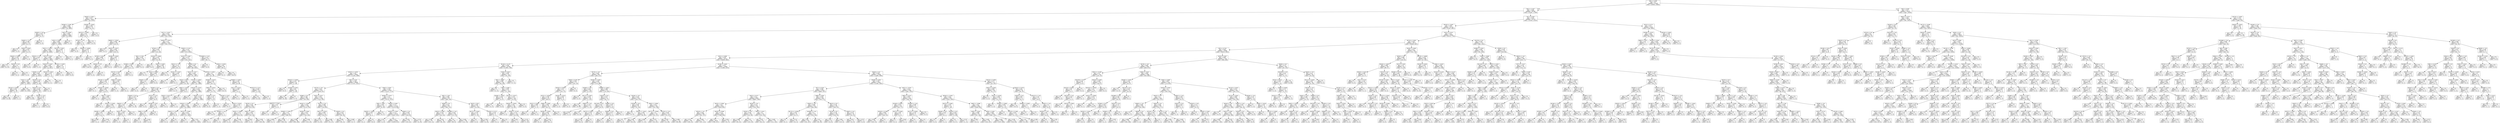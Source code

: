 digraph Tree {
node [shape=box] ;
0 [label="X[6] <= 0.098\ngini = 0.5\nsamples = 67836\nvalue = [33954, 33882]"] ;
1 [label="X[4] <= -0.197\ngini = 0.458\nsamples = 48766\nvalue = [31467, 17299]"] ;
0 -> 1 [labeldistance=2.5, labelangle=45, headlabel="True"] ;
2 [label="X[403] <= 0.001\ngini = 0.017\nsamples = 4013\nvalue = [34, 3979]"] ;
1 -> 2 ;
3 [label="X[348] <= -0.001\ngini = 0.008\nsamples = 3981\nvalue = [16, 3965]"] ;
2 -> 3 ;
4 [label="X[303] <= -0.0\ngini = 0.353\nsamples = 35\nvalue = [8, 27]"] ;
3 -> 4 ;
5 [label="X[492] <= -0.0\ngini = 0.298\nsamples = 33\nvalue = [6, 27]"] ;
4 -> 5 ;
6 [label="gini = 0.0\nsamples = 2\nvalue = [2, 0]"] ;
5 -> 6 ;
7 [label="X[26] <= 0.043\ngini = 0.225\nsamples = 31\nvalue = [4, 27]"] ;
5 -> 7 ;
8 [label="X[443] <= 0.005\ngini = 0.128\nsamples = 29\nvalue = [2, 27]"] ;
7 -> 8 ;
9 [label="gini = 0.0\nsamples = 25\nvalue = [0, 25]"] ;
8 -> 9 ;
10 [label="X[332] <= 0.0\ngini = 0.5\nsamples = 4\nvalue = [2, 2]"] ;
8 -> 10 ;
11 [label="gini = 0.0\nsamples = 2\nvalue = [0, 2]"] ;
10 -> 11 ;
12 [label="gini = 0.0\nsamples = 2\nvalue = [2, 0]"] ;
10 -> 12 ;
13 [label="gini = 0.0\nsamples = 2\nvalue = [2, 0]"] ;
7 -> 13 ;
14 [label="gini = 0.0\nsamples = 2\nvalue = [2, 0]"] ;
4 -> 14 ;
15 [label="X[47] <= 0.059\ngini = 0.004\nsamples = 3946\nvalue = [8, 3938]"] ;
3 -> 15 ;
16 [label="X[52] <= 0.693\ngini = 0.004\nsamples = 3945\nvalue = [7, 3938]"] ;
15 -> 16 ;
17 [label="X[31] <= -0.054\ngini = 0.003\nsamples = 3942\nvalue = [6, 3936]"] ;
16 -> 17 ;
18 [label="X[532] <= -0.0\ngini = 0.245\nsamples = 7\nvalue = [1, 6]"] ;
17 -> 18 ;
19 [label="gini = 0.0\nsamples = 6\nvalue = [0, 6]"] ;
18 -> 19 ;
20 [label="gini = 0.0\nsamples = 1\nvalue = [1, 0]"] ;
18 -> 20 ;
21 [label="X[73] <= 0.031\ngini = 0.003\nsamples = 3935\nvalue = [5, 3930]"] ;
17 -> 21 ;
22 [label="X[423] <= 0.001\ngini = 0.002\nsamples = 3925\nvalue = [4, 3921]"] ;
21 -> 22 ;
23 [label="X[190] <= 0.0\ngini = 0.002\nsamples = 3913\nvalue = [3, 3910]"] ;
22 -> 23 ;
24 [label="X[15] <= -0.47\ngini = 0.001\nsamples = 3843\nvalue = [1, 3842]"] ;
23 -> 24 ;
25 [label="X[124] <= 0.001\ngini = 0.041\nsamples = 48\nvalue = [1, 47]"] ;
24 -> 25 ;
26 [label="gini = 0.0\nsamples = 46\nvalue = [0, 46]"] ;
25 -> 26 ;
27 [label="gini = 0.5\nsamples = 2\nvalue = [1, 1]"] ;
25 -> 27 ;
28 [label="gini = 0.0\nsamples = 3795\nvalue = [0, 3795]"] ;
24 -> 28 ;
29 [label="X[378] <= 0.0\ngini = 0.056\nsamples = 70\nvalue = [2, 68]"] ;
23 -> 29 ;
30 [label="X[341] <= 0.0\ngini = 0.029\nsamples = 68\nvalue = [1, 67]"] ;
29 -> 30 ;
31 [label="gini = 0.0\nsamples = 60\nvalue = [0, 60]"] ;
30 -> 31 ;
32 [label="X[738] <= -0.0\ngini = 0.219\nsamples = 8\nvalue = [1, 7]"] ;
30 -> 32 ;
33 [label="gini = 0.5\nsamples = 2\nvalue = [1, 1]"] ;
32 -> 33 ;
34 [label="gini = 0.0\nsamples = 6\nvalue = [0, 6]"] ;
32 -> 34 ;
35 [label="gini = 0.5\nsamples = 2\nvalue = [1, 1]"] ;
29 -> 35 ;
36 [label="X[215] <= 0.001\ngini = 0.153\nsamples = 12\nvalue = [1, 11]"] ;
22 -> 36 ;
37 [label="gini = 0.0\nsamples = 11\nvalue = [0, 11]"] ;
36 -> 37 ;
38 [label="gini = 0.0\nsamples = 1\nvalue = [1, 0]"] ;
36 -> 38 ;
39 [label="X[119] <= -0.002\ngini = 0.18\nsamples = 10\nvalue = [1, 9]"] ;
21 -> 39 ;
40 [label="gini = 0.0\nsamples = 1\nvalue = [1, 0]"] ;
39 -> 40 ;
41 [label="gini = 0.0\nsamples = 9\nvalue = [0, 9]"] ;
39 -> 41 ;
42 [label="X[215] <= 0.001\ngini = 0.444\nsamples = 3\nvalue = [1, 2]"] ;
16 -> 42 ;
43 [label="gini = 0.0\nsamples = 1\nvalue = [1, 0]"] ;
42 -> 43 ;
44 [label="gini = 0.0\nsamples = 2\nvalue = [0, 2]"] ;
42 -> 44 ;
45 [label="gini = 0.0\nsamples = 1\nvalue = [1, 0]"] ;
15 -> 45 ;
46 [label="X[199] <= -0.005\ngini = 0.492\nsamples = 32\nvalue = [18, 14]"] ;
2 -> 46 ;
47 [label="X[273] <= -0.005\ngini = 0.34\nsamples = 23\nvalue = [18, 5]"] ;
46 -> 47 ;
48 [label="X[724] <= -0.0\ngini = 0.5\nsamples = 10\nvalue = [5, 5]"] ;
47 -> 48 ;
49 [label="gini = 0.0\nsamples = 4\nvalue = [4, 0]"] ;
48 -> 49 ;
50 [label="X[340] <= -0.009\ngini = 0.278\nsamples = 6\nvalue = [1, 5]"] ;
48 -> 50 ;
51 [label="gini = 0.0\nsamples = 1\nvalue = [1, 0]"] ;
50 -> 51 ;
52 [label="gini = 0.0\nsamples = 5\nvalue = [0, 5]"] ;
50 -> 52 ;
53 [label="gini = 0.0\nsamples = 13\nvalue = [13, 0]"] ;
47 -> 53 ;
54 [label="gini = 0.0\nsamples = 9\nvalue = [0, 9]"] ;
46 -> 54 ;
55 [label="X[1] <= 0.503\ngini = 0.418\nsamples = 44753\nvalue = [31433, 13320]"] ;
1 -> 55 ;
56 [label="X[243] <= -0.007\ngini = 0.364\nsamples = 41124\nvalue = [31287, 9837]"] ;
55 -> 56 ;
57 [label="X[11] <= -0.027\ngini = 0.323\nsamples = 2643\nvalue = [535, 2108]"] ;
56 -> 57 ;
58 [label="X[605] <= -0.001\ngini = 0.049\nsamples = 238\nvalue = [232, 6]"] ;
57 -> 58 ;
59 [label="gini = 0.0\nsamples = 2\nvalue = [0, 2]"] ;
58 -> 59 ;
60 [label="X[507] <= 0.027\ngini = 0.033\nsamples = 236\nvalue = [232, 4]"] ;
58 -> 60 ;
61 [label="X[750] <= 0.012\ngini = 0.009\nsamples = 231\nvalue = [230, 1]"] ;
60 -> 61 ;
62 [label="gini = 0.0\nsamples = 229\nvalue = [229, 0]"] ;
61 -> 62 ;
63 [label="X[504] <= 0.0\ngini = 0.5\nsamples = 2\nvalue = [1, 1]"] ;
61 -> 63 ;
64 [label="gini = 0.0\nsamples = 1\nvalue = [1, 0]"] ;
63 -> 64 ;
65 [label="gini = 0.0\nsamples = 1\nvalue = [0, 1]"] ;
63 -> 65 ;
66 [label="X[160] <= 0.005\ngini = 0.48\nsamples = 5\nvalue = [2, 3]"] ;
60 -> 66 ;
67 [label="gini = 0.0\nsamples = 3\nvalue = [0, 3]"] ;
66 -> 67 ;
68 [label="gini = 0.0\nsamples = 2\nvalue = [2, 0]"] ;
66 -> 68 ;
69 [label="X[262] <= -0.012\ngini = 0.22\nsamples = 2405\nvalue = [303, 2102]"] ;
57 -> 69 ;
70 [label="X[734] <= 0.0\ngini = 0.401\nsamples = 173\nvalue = [125, 48]"] ;
69 -> 70 ;
71 [label="X[4] <= 0.765\ngini = 0.193\nsamples = 129\nvalue = [115, 14]"] ;
70 -> 71 ;
72 [label="X[188] <= 0.043\ngini = 0.159\nsamples = 126\nvalue = [115, 11]"] ;
71 -> 72 ;
73 [label="X[175] <= 0.027\ngini = 0.135\nsamples = 124\nvalue = [115, 9]"] ;
72 -> 73 ;
74 [label="X[118] <= -0.031\ngini = 0.109\nsamples = 121\nvalue = [114, 7]"] ;
73 -> 74 ;
75 [label="gini = 0.0\nsamples = 1\nvalue = [0, 1]"] ;
74 -> 75 ;
76 [label="X[244] <= -0.058\ngini = 0.095\nsamples = 120\nvalue = [114, 6]"] ;
74 -> 76 ;
77 [label="gini = 0.0\nsamples = 1\nvalue = [0, 1]"] ;
76 -> 77 ;
78 [label="X[6] <= -0.442\ngini = 0.081\nsamples = 119\nvalue = [114, 5]"] ;
76 -> 78 ;
79 [label="gini = 0.0\nsamples = 1\nvalue = [0, 1]"] ;
78 -> 79 ;
80 [label="X[167] <= 0.029\ngini = 0.065\nsamples = 118\nvalue = [114, 4]"] ;
78 -> 80 ;
81 [label="X[248] <= -0.009\ngini = 0.05\nsamples = 117\nvalue = [114, 3]"] ;
80 -> 81 ;
82 [label="gini = 0.408\nsamples = 7\nvalue = [5, 2]"] ;
81 -> 82 ;
83 [label="gini = 0.018\nsamples = 110\nvalue = [109, 1]"] ;
81 -> 83 ;
84 [label="gini = 0.0\nsamples = 1\nvalue = [0, 1]"] ;
80 -> 84 ;
85 [label="X[49] <= -0.029\ngini = 0.444\nsamples = 3\nvalue = [1, 2]"] ;
73 -> 85 ;
86 [label="gini = 0.0\nsamples = 1\nvalue = [1, 0]"] ;
85 -> 86 ;
87 [label="gini = 0.0\nsamples = 2\nvalue = [0, 2]"] ;
85 -> 87 ;
88 [label="gini = 0.0\nsamples = 2\nvalue = [0, 2]"] ;
72 -> 88 ;
89 [label="gini = 0.0\nsamples = 3\nvalue = [0, 3]"] ;
71 -> 89 ;
90 [label="X[134] <= -0.009\ngini = 0.351\nsamples = 44\nvalue = [10, 34]"] ;
70 -> 90 ;
91 [label="gini = 0.0\nsamples = 6\nvalue = [6, 0]"] ;
90 -> 91 ;
92 [label="X[91] <= 0.005\ngini = 0.188\nsamples = 38\nvalue = [4, 34]"] ;
90 -> 92 ;
93 [label="gini = 0.0\nsamples = 27\nvalue = [0, 27]"] ;
92 -> 93 ;
94 [label="X[52] <= 0.003\ngini = 0.463\nsamples = 11\nvalue = [4, 7]"] ;
92 -> 94 ;
95 [label="X[340] <= 0.0\ngini = 0.32\nsamples = 5\nvalue = [4, 1]"] ;
94 -> 95 ;
96 [label="gini = 0.0\nsamples = 4\nvalue = [4, 0]"] ;
95 -> 96 ;
97 [label="gini = 0.0\nsamples = 1\nvalue = [0, 1]"] ;
95 -> 97 ;
98 [label="gini = 0.0\nsamples = 6\nvalue = [0, 6]"] ;
94 -> 98 ;
99 [label="X[262] <= 0.123\ngini = 0.147\nsamples = 2232\nvalue = [178, 2054]"] ;
69 -> 99 ;
100 [label="X[147] <= -0.087\ngini = 0.112\nsamples = 2177\nvalue = [130, 2047]"] ;
99 -> 100 ;
101 [label="X[311] <= -0.0\ngini = 0.111\nsamples = 34\nvalue = [32, 2]"] ;
100 -> 101 ;
102 [label="gini = 0.0\nsamples = 31\nvalue = [31, 0]"] ;
101 -> 102 ;
103 [label="X[101] <= -0.047\ngini = 0.444\nsamples = 3\nvalue = [1, 2]"] ;
101 -> 103 ;
104 [label="gini = 0.0\nsamples = 1\nvalue = [1, 0]"] ;
103 -> 104 ;
105 [label="gini = 0.0\nsamples = 2\nvalue = [0, 2]"] ;
103 -> 105 ;
106 [label="X[538] <= 0.0\ngini = 0.087\nsamples = 2143\nvalue = [98, 2045]"] ;
100 -> 106 ;
107 [label="X[221] <= -0.07\ngini = 0.045\nsamples = 2044\nvalue = [47, 1997]"] ;
106 -> 107 ;
108 [label="X[23] <= 0.071\ngini = 0.493\nsamples = 50\nvalue = [22, 28]"] ;
107 -> 108 ;
109 [label="X[536] <= 0.0\ngini = 0.388\nsamples = 38\nvalue = [10, 28]"] ;
108 -> 109 ;
110 [label="X[500] <= 0.0\ngini = 0.153\nsamples = 24\nvalue = [2, 22]"] ;
109 -> 110 ;
111 [label="X[634] <= -0.0\ngini = 0.48\nsamples = 5\nvalue = [2, 3]"] ;
110 -> 111 ;
112 [label="X[35] <= 0.031\ngini = 0.444\nsamples = 3\nvalue = [2, 1]"] ;
111 -> 112 ;
113 [label="gini = 0.0\nsamples = 1\nvalue = [1, 0]"] ;
112 -> 113 ;
114 [label="gini = 0.5\nsamples = 2\nvalue = [1, 1]"] ;
112 -> 114 ;
115 [label="gini = 0.0\nsamples = 2\nvalue = [0, 2]"] ;
111 -> 115 ;
116 [label="gini = 0.0\nsamples = 19\nvalue = [0, 19]"] ;
110 -> 116 ;
117 [label="X[737] <= 0.0\ngini = 0.49\nsamples = 14\nvalue = [8, 6]"] ;
109 -> 117 ;
118 [label="gini = 0.0\nsamples = 4\nvalue = [4, 0]"] ;
117 -> 118 ;
119 [label="X[188] <= 0.01\ngini = 0.48\nsamples = 10\nvalue = [4, 6]"] ;
117 -> 119 ;
120 [label="X[88] <= 0.035\ngini = 0.5\nsamples = 8\nvalue = [4, 4]"] ;
119 -> 120 ;
121 [label="gini = 0.0\nsamples = 2\nvalue = [2, 0]"] ;
120 -> 121 ;
122 [label="gini = 0.444\nsamples = 6\nvalue = [2, 4]"] ;
120 -> 122 ;
123 [label="gini = 0.0\nsamples = 2\nvalue = [0, 2]"] ;
119 -> 123 ;
124 [label="gini = 0.0\nsamples = 12\nvalue = [12, 0]"] ;
108 -> 124 ;
125 [label="X[179] <= -0.094\ngini = 0.025\nsamples = 1994\nvalue = [25, 1969]"] ;
107 -> 125 ;
126 [label="X[95] <= -0.03\ngini = 0.444\nsamples = 9\nvalue = [6, 3]"] ;
125 -> 126 ;
127 [label="X[29] <= 0.011\ngini = 0.375\nsamples = 4\nvalue = [1, 3]"] ;
126 -> 127 ;
128 [label="gini = 0.0\nsamples = 3\nvalue = [0, 3]"] ;
127 -> 128 ;
129 [label="gini = 0.0\nsamples = 1\nvalue = [1, 0]"] ;
127 -> 129 ;
130 [label="gini = 0.0\nsamples = 5\nvalue = [5, 0]"] ;
126 -> 130 ;
131 [label="X[216] <= -0.233\ngini = 0.019\nsamples = 1985\nvalue = [19, 1966]"] ;
125 -> 131 ;
132 [label="gini = 0.0\nsamples = 3\nvalue = [3, 0]"] ;
131 -> 132 ;
133 [label="X[246] <= 0.13\ngini = 0.016\nsamples = 1982\nvalue = [16, 1966]"] ;
131 -> 133 ;
134 [label="X[534] <= -0.007\ngini = 0.014\nsamples = 1980\nvalue = [14, 1966]"] ;
133 -> 134 ;
135 [label="X[431] <= -0.047\ngini = 0.5\nsamples = 6\nvalue = [3, 3]"] ;
134 -> 135 ;
136 [label="gini = 0.0\nsamples = 3\nvalue = [0, 3]"] ;
135 -> 136 ;
137 [label="gini = 0.0\nsamples = 3\nvalue = [3, 0]"] ;
135 -> 137 ;
138 [label="X[121] <= -0.082\ngini = 0.011\nsamples = 1974\nvalue = [11, 1963]"] ;
134 -> 138 ;
139 [label="gini = 0.0\nsamples = 1\nvalue = [1, 0]"] ;
138 -> 139 ;
140 [label="gini = 0.01\nsamples = 1973\nvalue = [10, 1963]"] ;
138 -> 140 ;
141 [label="gini = 0.0\nsamples = 2\nvalue = [2, 0]"] ;
133 -> 141 ;
142 [label="X[370] <= -0.001\ngini = 0.5\nsamples = 99\nvalue = [51, 48]"] ;
106 -> 142 ;
143 [label="X[208] <= 0.014\ngini = 0.332\nsamples = 57\nvalue = [45, 12]"] ;
142 -> 143 ;
144 [label="X[93] <= 0.024\ngini = 0.5\nsamples = 24\nvalue = [12, 12]"] ;
143 -> 144 ;
145 [label="X[389] <= 0.0\ngini = 0.18\nsamples = 10\nvalue = [1, 9]"] ;
144 -> 145 ;
146 [label="gini = 0.0\nsamples = 9\nvalue = [0, 9]"] ;
145 -> 146 ;
147 [label="gini = 0.0\nsamples = 1\nvalue = [1, 0]"] ;
145 -> 147 ;
148 [label="X[184] <= 0.01\ngini = 0.337\nsamples = 14\nvalue = [11, 3]"] ;
144 -> 148 ;
149 [label="gini = 0.0\nsamples = 2\nvalue = [0, 2]"] ;
148 -> 149 ;
150 [label="X[10] <= 0.024\ngini = 0.153\nsamples = 12\nvalue = [11, 1]"] ;
148 -> 150 ;
151 [label="gini = 0.0\nsamples = 10\nvalue = [10, 0]"] ;
150 -> 151 ;
152 [label="X[294] <= -0.0\ngini = 0.5\nsamples = 2\nvalue = [1, 1]"] ;
150 -> 152 ;
153 [label="gini = 0.0\nsamples = 1\nvalue = [0, 1]"] ;
152 -> 153 ;
154 [label="gini = 0.0\nsamples = 1\nvalue = [1, 0]"] ;
152 -> 154 ;
155 [label="gini = 0.0\nsamples = 33\nvalue = [33, 0]"] ;
143 -> 155 ;
156 [label="X[308] <= -0.001\ngini = 0.245\nsamples = 42\nvalue = [6, 36]"] ;
142 -> 156 ;
157 [label="X[11] <= -0.014\ngini = 0.408\nsamples = 7\nvalue = [5, 2]"] ;
156 -> 157 ;
158 [label="gini = 0.0\nsamples = 2\nvalue = [0, 2]"] ;
157 -> 158 ;
159 [label="gini = 0.0\nsamples = 5\nvalue = [5, 0]"] ;
157 -> 159 ;
160 [label="X[717] <= 0.0\ngini = 0.056\nsamples = 35\nvalue = [1, 34]"] ;
156 -> 160 ;
161 [label="gini = 0.0\nsamples = 34\nvalue = [0, 34]"] ;
160 -> 161 ;
162 [label="gini = 0.0\nsamples = 1\nvalue = [1, 0]"] ;
160 -> 162 ;
163 [label="X[462] <= -0.0\ngini = 0.222\nsamples = 55\nvalue = [48, 7]"] ;
99 -> 163 ;
164 [label="gini = 0.0\nsamples = 6\nvalue = [0, 6]"] ;
163 -> 164 ;
165 [label="X[26] <= -0.034\ngini = 0.04\nsamples = 49\nvalue = [48, 1]"] ;
163 -> 165 ;
166 [label="gini = 0.0\nsamples = 1\nvalue = [0, 1]"] ;
165 -> 166 ;
167 [label="gini = 0.0\nsamples = 48\nvalue = [48, 0]"] ;
165 -> 167 ;
168 [label="X[12] <= 0.313\ngini = 0.321\nsamples = 38481\nvalue = [30752, 7729]"] ;
56 -> 168 ;
169 [label="X[274] <= 0.001\ngini = 0.287\nsamples = 36771\nvalue = [30384, 6387]"] ;
168 -> 169 ;
170 [label="X[2] <= 0.719\ngini = 0.265\nsamples = 35906\nvalue = [30253, 5653]"] ;
169 -> 170 ;
171 [label="X[21] <= 0.008\ngini = 0.244\nsamples = 34114\nvalue = [29269, 4845]"] ;
170 -> 171 ;
172 [label="X[118] <= 0.178\ngini = 0.168\nsamples = 19158\nvalue = [17389, 1769]"] ;
171 -> 172 ;
173 [label="X[197] <= -0.033\ngini = 0.16\nsamples = 19003\nvalue = [17334, 1669]"] ;
172 -> 173 ;
174 [label="X[232] <= -0.036\ngini = 0.222\nsamples = 55\nvalue = [7, 48]"] ;
173 -> 174 ;
175 [label="gini = 0.0\nsamples = 6\nvalue = [6, 0]"] ;
174 -> 175 ;
176 [label="X[189] <= 0.055\ngini = 0.04\nsamples = 49\nvalue = [1, 48]"] ;
174 -> 176 ;
177 [label="gini = 0.0\nsamples = 48\nvalue = [0, 48]"] ;
176 -> 177 ;
178 [label="gini = 0.0\nsamples = 1\nvalue = [1, 0]"] ;
176 -> 178 ;
179 [label="X[9] <= -0.29\ngini = 0.156\nsamples = 18948\nvalue = [17327, 1621]"] ;
173 -> 179 ;
180 [label="X[773] <= -0.0\ngini = 0.291\nsamples = 2557\nvalue = [2106, 451]"] ;
179 -> 180 ;
181 [label="X[398] <= 0.0\ngini = 0.168\nsamples = 963\nvalue = [874, 89]"] ;
180 -> 181 ;
182 [label="X[370] <= 0.0\ngini = 0.162\nsamples = 958\nvalue = [873, 85]"] ;
181 -> 182 ;
183 [label="X[24] <= -0.093\ngini = 0.117\nsamples = 721\nvalue = [676, 45]"] ;
182 -> 183 ;
184 [label="gini = 0.444\nsamples = 6\nvalue = [2, 4]"] ;
183 -> 184 ;
185 [label="gini = 0.108\nsamples = 715\nvalue = [674, 41]"] ;
183 -> 185 ;
186 [label="X[82] <= -0.042\ngini = 0.281\nsamples = 237\nvalue = [197, 40]"] ;
182 -> 186 ;
187 [label="gini = 0.444\nsamples = 6\nvalue = [2, 4]"] ;
186 -> 187 ;
188 [label="gini = 0.263\nsamples = 231\nvalue = [195, 36]"] ;
186 -> 188 ;
189 [label="X[413] <= -0.001\ngini = 0.32\nsamples = 5\nvalue = [1, 4]"] ;
181 -> 189 ;
190 [label="gini = 0.0\nsamples = 1\nvalue = [1, 0]"] ;
189 -> 190 ;
191 [label="gini = 0.0\nsamples = 4\nvalue = [0, 4]"] ;
189 -> 191 ;
192 [label="X[53] <= 0.011\ngini = 0.351\nsamples = 1594\nvalue = [1232, 362]"] ;
180 -> 192 ;
193 [label="X[162] <= -0.004\ngini = 0.318\nsamples = 1390\nvalue = [1114, 276]"] ;
192 -> 193 ;
194 [label="X[349] <= -0.001\ngini = 0.21\nsamples = 419\nvalue = [369, 50]"] ;
193 -> 194 ;
195 [label="gini = 0.486\nsamples = 12\nvalue = [5, 7]"] ;
194 -> 195 ;
196 [label="gini = 0.189\nsamples = 407\nvalue = [364, 43]"] ;
194 -> 196 ;
197 [label="X[164] <= 0.001\ngini = 0.357\nsamples = 971\nvalue = [745, 226]"] ;
193 -> 197 ;
198 [label="gini = 0.383\nsamples = 799\nvalue = [593, 206]"] ;
197 -> 198 ;
199 [label="gini = 0.206\nsamples = 172\nvalue = [152, 20]"] ;
197 -> 199 ;
200 [label="X[127] <= 0.0\ngini = 0.488\nsamples = 204\nvalue = [118, 86]"] ;
192 -> 200 ;
201 [label="X[37] <= -0.014\ngini = 0.494\nsamples = 121\nvalue = [54, 67]"] ;
200 -> 201 ;
202 [label="gini = 0.227\nsamples = 23\nvalue = [3, 20]"] ;
201 -> 202 ;
203 [label="gini = 0.499\nsamples = 98\nvalue = [51, 47]"] ;
201 -> 203 ;
204 [label="X[420] <= 0.0\ngini = 0.353\nsamples = 83\nvalue = [64, 19]"] ;
200 -> 204 ;
205 [label="gini = 0.281\nsamples = 71\nvalue = [59, 12]"] ;
204 -> 205 ;
206 [label="gini = 0.486\nsamples = 12\nvalue = [5, 7]"] ;
204 -> 206 ;
207 [label="X[36] <= 0.644\ngini = 0.133\nsamples = 16391\nvalue = [15221, 1170]"] ;
179 -> 207 ;
208 [label="X[260] <= -0.015\ngini = 0.12\nsamples = 15734\nvalue = [14722, 1012]"] ;
207 -> 208 ;
209 [label="X[8] <= -0.06\ngini = 0.291\nsamples = 34\nvalue = [6, 28]"] ;
208 -> 209 ;
210 [label="X[433] <= -0.003\ngini = 0.245\nsamples = 7\nvalue = [6, 1]"] ;
209 -> 210 ;
211 [label="gini = 0.0\nsamples = 1\nvalue = [0, 1]"] ;
210 -> 211 ;
212 [label="gini = 0.0\nsamples = 6\nvalue = [6, 0]"] ;
210 -> 212 ;
213 [label="gini = 0.0\nsamples = 27\nvalue = [0, 27]"] ;
209 -> 213 ;
214 [label="X[454] <= 0.001\ngini = 0.117\nsamples = 15700\nvalue = [14716, 984]"] ;
208 -> 214 ;
215 [label="X[203] <= -0.185\ngini = 0.112\nsamples = 15479\nvalue = [14557, 922]"] ;
214 -> 215 ;
216 [label="gini = 0.18\nsamples = 10\nvalue = [1, 9]"] ;
215 -> 216 ;
217 [label="gini = 0.111\nsamples = 15469\nvalue = [14556, 913]"] ;
215 -> 217 ;
218 [label="X[463] <= 0.0\ngini = 0.404\nsamples = 221\nvalue = [159, 62]"] ;
214 -> 218 ;
219 [label="gini = 0.335\nsamples = 197\nvalue = [155, 42]"] ;
218 -> 219 ;
220 [label="gini = 0.278\nsamples = 24\nvalue = [4, 20]"] ;
218 -> 220 ;
221 [label="X[0] <= 1.297\ngini = 0.365\nsamples = 657\nvalue = [499, 158]"] ;
207 -> 221 ;
222 [label="X[365] <= 0.0\ngini = 0.321\nsamples = 607\nvalue = [485, 122]"] ;
221 -> 222 ;
223 [label="X[322] <= 0.001\ngini = 0.216\nsamples = 357\nvalue = [313, 44]"] ;
222 -> 223 ;
224 [label="gini = 0.106\nsamples = 267\nvalue = [252, 15]"] ;
223 -> 224 ;
225 [label="gini = 0.437\nsamples = 90\nvalue = [61, 29]"] ;
223 -> 225 ;
226 [label="X[1090] <= -0.0\ngini = 0.429\nsamples = 250\nvalue = [172, 78]"] ;
222 -> 226 ;
227 [label="gini = 0.0\nsamples = 60\nvalue = [60, 0]"] ;
226 -> 227 ;
228 [label="gini = 0.484\nsamples = 190\nvalue = [112, 78]"] ;
226 -> 228 ;
229 [label="X[18] <= 0.04\ngini = 0.403\nsamples = 50\nvalue = [14, 36]"] ;
221 -> 229 ;
230 [label="X[171] <= -0.001\ngini = 0.278\nsamples = 42\nvalue = [7, 35]"] ;
229 -> 230 ;
231 [label="gini = 0.0\nsamples = 3\nvalue = [3, 0]"] ;
230 -> 231 ;
232 [label="gini = 0.184\nsamples = 39\nvalue = [4, 35]"] ;
230 -> 232 ;
233 [label="X[24] <= 0.121\ngini = 0.219\nsamples = 8\nvalue = [7, 1]"] ;
229 -> 233 ;
234 [label="gini = 0.0\nsamples = 1\nvalue = [0, 1]"] ;
233 -> 234 ;
235 [label="gini = 0.0\nsamples = 7\nvalue = [7, 0]"] ;
233 -> 235 ;
236 [label="X[18] <= 0.033\ngini = 0.458\nsamples = 155\nvalue = [55, 100]"] ;
172 -> 236 ;
237 [label="X[0] <= -0.906\ngini = 0.399\nsamples = 138\nvalue = [38, 100]"] ;
236 -> 237 ;
238 [label="gini = 0.0\nsamples = 11\nvalue = [11, 0]"] ;
237 -> 238 ;
239 [label="X[9] <= -0.062\ngini = 0.335\nsamples = 127\nvalue = [27, 100]"] ;
237 -> 239 ;
240 [label="X[299] <= -0.001\ngini = 0.444\nsamples = 18\nvalue = [12, 6]"] ;
239 -> 240 ;
241 [label="gini = 0.0\nsamples = 12\nvalue = [12, 0]"] ;
240 -> 241 ;
242 [label="gini = 0.0\nsamples = 6\nvalue = [0, 6]"] ;
240 -> 242 ;
243 [label="X[122] <= -0.017\ngini = 0.237\nsamples = 109\nvalue = [15, 94]"] ;
239 -> 243 ;
244 [label="X[434] <= -0.003\ngini = 0.201\nsamples = 106\nvalue = [12, 94]"] ;
243 -> 244 ;
245 [label="gini = 0.0\nsamples = 2\nvalue = [2, 0]"] ;
244 -> 245 ;
246 [label="X[28] <= -0.119\ngini = 0.174\nsamples = 104\nvalue = [10, 94]"] ;
244 -> 246 ;
247 [label="gini = 0.48\nsamples = 5\nvalue = [3, 2]"] ;
246 -> 247 ;
248 [label="gini = 0.131\nsamples = 99\nvalue = [7, 92]"] ;
246 -> 248 ;
249 [label="gini = 0.0\nsamples = 3\nvalue = [3, 0]"] ;
243 -> 249 ;
250 [label="gini = 0.0\nsamples = 17\nvalue = [17, 0]"] ;
236 -> 250 ;
251 [label="X[158] <= -0.051\ngini = 0.327\nsamples = 14956\nvalue = [11880, 3076]"] ;
171 -> 251 ;
252 [label="X[773] <= -0.0\ngini = 0.482\nsamples = 692\nvalue = [280, 412]"] ;
251 -> 252 ;
253 [label="X[56] <= 0.576\ngini = 0.236\nsamples = 117\nvalue = [101, 16]"] ;
252 -> 253 ;
254 [label="X[255] <= 0.001\ngini = 0.19\nsamples = 113\nvalue = [101, 12]"] ;
253 -> 254 ;
255 [label="X[72] <= -0.036\ngini = 0.138\nsamples = 107\nvalue = [99, 8]"] ;
254 -> 255 ;
256 [label="X[12] <= 0.062\ngini = 0.486\nsamples = 12\nvalue = [7, 5]"] ;
255 -> 256 ;
257 [label="gini = 0.0\nsamples = 7\nvalue = [7, 0]"] ;
256 -> 257 ;
258 [label="gini = 0.0\nsamples = 5\nvalue = [0, 5]"] ;
256 -> 258 ;
259 [label="X[89] <= 0.598\ngini = 0.061\nsamples = 95\nvalue = [92, 3]"] ;
255 -> 259 ;
260 [label="X[326] <= -0.002\ngini = 0.042\nsamples = 94\nvalue = [92, 2]"] ;
259 -> 260 ;
261 [label="gini = 0.0\nsamples = 1\nvalue = [0, 1]"] ;
260 -> 261 ;
262 [label="gini = 0.021\nsamples = 93\nvalue = [92, 1]"] ;
260 -> 262 ;
263 [label="gini = 0.0\nsamples = 1\nvalue = [0, 1]"] ;
259 -> 263 ;
264 [label="X[182] <= 0.013\ngini = 0.444\nsamples = 6\nvalue = [2, 4]"] ;
254 -> 264 ;
265 [label="gini = 0.0\nsamples = 2\nvalue = [2, 0]"] ;
264 -> 265 ;
266 [label="gini = 0.0\nsamples = 4\nvalue = [0, 4]"] ;
264 -> 266 ;
267 [label="gini = 0.0\nsamples = 4\nvalue = [0, 4]"] ;
253 -> 267 ;
268 [label="X[259] <= -0.003\ngini = 0.429\nsamples = 575\nvalue = [179, 396]"] ;
252 -> 268 ;
269 [label="X[336] <= -0.0\ngini = 0.056\nsamples = 104\nvalue = [3, 101]"] ;
268 -> 269 ;
270 [label="gini = 0.0\nsamples = 2\nvalue = [2, 0]"] ;
269 -> 270 ;
271 [label="X[117] <= 0.007\ngini = 0.019\nsamples = 102\nvalue = [1, 101]"] ;
269 -> 271 ;
272 [label="gini = 0.0\nsamples = 89\nvalue = [0, 89]"] ;
271 -> 272 ;
273 [label="X[607] <= -0.0\ngini = 0.142\nsamples = 13\nvalue = [1, 12]"] ;
271 -> 273 ;
274 [label="gini = 0.444\nsamples = 3\nvalue = [1, 2]"] ;
273 -> 274 ;
275 [label="gini = 0.0\nsamples = 10\nvalue = [0, 10]"] ;
273 -> 275 ;
276 [label="X[269] <= -0.001\ngini = 0.468\nsamples = 471\nvalue = [176, 295]"] ;
268 -> 276 ;
277 [label="X[425] <= 0.0\ngini = 0.427\nsamples = 55\nvalue = [38, 17]"] ;
276 -> 277 ;
278 [label="X[1128] <= 0.0\ngini = 0.325\nsamples = 44\nvalue = [35, 9]"] ;
277 -> 278 ;
279 [label="X[272] <= 0.001\ngini = 0.278\nsamples = 42\nvalue = [35, 7]"] ;
278 -> 279 ;
280 [label="gini = 0.219\nsamples = 40\nvalue = [35, 5]"] ;
279 -> 280 ;
281 [label="gini = 0.0\nsamples = 2\nvalue = [0, 2]"] ;
279 -> 281 ;
282 [label="gini = 0.0\nsamples = 2\nvalue = [0, 2]"] ;
278 -> 282 ;
283 [label="X[490] <= 0.0\ngini = 0.397\nsamples = 11\nvalue = [3, 8]"] ;
277 -> 283 ;
284 [label="X[408] <= 0.0\ngini = 0.375\nsamples = 4\nvalue = [3, 1]"] ;
283 -> 284 ;
285 [label="gini = 0.0\nsamples = 2\nvalue = [2, 0]"] ;
284 -> 285 ;
286 [label="gini = 0.5\nsamples = 2\nvalue = [1, 1]"] ;
284 -> 286 ;
287 [label="gini = 0.0\nsamples = 7\nvalue = [0, 7]"] ;
283 -> 287 ;
288 [label="X[226] <= -0.0\ngini = 0.443\nsamples = 416\nvalue = [138, 278]"] ;
276 -> 288 ;
289 [label="X[749] <= -0.0\ngini = 0.495\nsamples = 67\nvalue = [37, 30]"] ;
288 -> 289 ;
290 [label="gini = 0.0\nsamples = 11\nvalue = [11, 0]"] ;
289 -> 290 ;
291 [label="X[191] <= -0.031\ngini = 0.497\nsamples = 56\nvalue = [26, 30]"] ;
289 -> 291 ;
292 [label="gini = 0.0\nsamples = 6\nvalue = [6, 0]"] ;
291 -> 292 ;
293 [label="gini = 0.48\nsamples = 50\nvalue = [20, 30]"] ;
291 -> 293 ;
294 [label="X[93] <= -0.009\ngini = 0.411\nsamples = 349\nvalue = [101, 248]"] ;
288 -> 294 ;
295 [label="X[171] <= -0.004\ngini = 0.3\nsamples = 136\nvalue = [25, 111]"] ;
294 -> 295 ;
296 [label="gini = 0.484\nsamples = 17\nvalue = [7, 10]"] ;
295 -> 296 ;
297 [label="gini = 0.257\nsamples = 119\nvalue = [18, 101]"] ;
295 -> 297 ;
298 [label="X[1101] <= -0.0\ngini = 0.459\nsamples = 213\nvalue = [76, 137]"] ;
294 -> 298 ;
299 [label="gini = 0.316\nsamples = 61\nvalue = [12, 49]"] ;
298 -> 299 ;
300 [label="gini = 0.488\nsamples = 152\nvalue = [64, 88]"] ;
298 -> 300 ;
301 [label="X[445] <= 0.0\ngini = 0.304\nsamples = 14264\nvalue = [11600, 2664]"] ;
251 -> 301 ;
302 [label="X[208] <= 0.004\ngini = 0.291\nsamples = 14047\nvalue = [11565, 2482]"] ;
301 -> 302 ;
303 [label="X[7] <= 0.228\ngini = 0.238\nsamples = 10541\nvalue = [9084, 1457]"] ;
302 -> 303 ;
304 [label="X[35] <= 0.577\ngini = 0.212\nsamples = 9846\nvalue = [8660, 1186]"] ;
303 -> 304 ;
305 [label="X[10] <= -0.309\ngini = 0.19\nsamples = 9341\nvalue = [8350, 991]"] ;
304 -> 305 ;
306 [label="X[314] <= -0.0\ngini = 0.404\nsamples = 488\nvalue = [351, 137]"] ;
305 -> 306 ;
307 [label="gini = 0.211\nsamples = 209\nvalue = [184, 25]"] ;
306 -> 307 ;
308 [label="gini = 0.481\nsamples = 279\nvalue = [167, 112]"] ;
306 -> 308 ;
309 [label="X[242] <= 0.006\ngini = 0.174\nsamples = 8853\nvalue = [7999, 854]"] ;
305 -> 309 ;
310 [label="gini = 0.17\nsamples = 8818\nvalue = [7991, 827]"] ;
309 -> 310 ;
311 [label="gini = 0.353\nsamples = 35\nvalue = [8, 27]"] ;
309 -> 311 ;
312 [label="X[245] <= -0.0\ngini = 0.474\nsamples = 505\nvalue = [310, 195]"] ;
304 -> 312 ;
313 [label="X[762] <= -0.0\ngini = 0.326\nsamples = 195\nvalue = [155, 40]"] ;
312 -> 313 ;
314 [label="gini = 0.488\nsamples = 52\nvalue = [30, 22]"] ;
313 -> 314 ;
315 [label="gini = 0.22\nsamples = 143\nvalue = [125, 18]"] ;
313 -> 315 ;
316 [label="X[44] <= -0.011\ngini = 0.5\nsamples = 310\nvalue = [155, 155]"] ;
312 -> 316 ;
317 [label="gini = 0.337\nsamples = 56\nvalue = [44, 12]"] ;
316 -> 317 ;
318 [label="gini = 0.492\nsamples = 254\nvalue = [111, 143]"] ;
316 -> 318 ;
319 [label="X[96] <= 0.002\ngini = 0.476\nsamples = 695\nvalue = [424, 271]"] ;
303 -> 319 ;
320 [label="X[291] <= -0.0\ngini = 0.499\nsamples = 510\nvalue = [264, 246]"] ;
319 -> 320 ;
321 [label="X[172] <= -0.026\ngini = 0.161\nsamples = 34\nvalue = [31, 3]"] ;
320 -> 321 ;
322 [label="gini = 0.0\nsamples = 1\nvalue = [0, 1]"] ;
321 -> 322 ;
323 [label="gini = 0.114\nsamples = 33\nvalue = [31, 2]"] ;
321 -> 323 ;
324 [label="X[1092] <= -0.0\ngini = 0.5\nsamples = 476\nvalue = [233, 243]"] ;
320 -> 324 ;
325 [label="gini = 0.49\nsamples = 328\nvalue = [141, 187]"] ;
324 -> 325 ;
326 [label="gini = 0.47\nsamples = 148\nvalue = [92, 56]"] ;
324 -> 326 ;
327 [label="X[612] <= 0.0\ngini = 0.234\nsamples = 185\nvalue = [160, 25]"] ;
319 -> 327 ;
328 [label="X[720] <= 0.0\ngini = 0.128\nsamples = 146\nvalue = [136, 10]"] ;
327 -> 328 ;
329 [label="gini = 0.42\nsamples = 20\nvalue = [14, 6]"] ;
328 -> 329 ;
330 [label="gini = 0.061\nsamples = 126\nvalue = [122, 4]"] ;
328 -> 330 ;
331 [label="X[487] <= 0.0\ngini = 0.473\nsamples = 39\nvalue = [24, 15]"] ;
327 -> 331 ;
332 [label="gini = 0.412\nsamples = 31\nvalue = [22, 9]"] ;
331 -> 332 ;
333 [label="gini = 0.375\nsamples = 8\nvalue = [2, 6]"] ;
331 -> 333 ;
334 [label="X[57] <= -0.024\ngini = 0.414\nsamples = 3506\nvalue = [2481, 1025]"] ;
302 -> 334 ;
335 [label="X[63] <= 0.315\ngini = 0.097\nsamples = 449\nvalue = [426, 23]"] ;
334 -> 335 ;
336 [label="X[148] <= 0.041\ngini = 0.075\nsamples = 438\nvalue = [421, 17]"] ;
335 -> 336 ;
337 [label="X[220] <= 0.199\ngini = 0.063\nsamples = 433\nvalue = [419, 14]"] ;
336 -> 337 ;
338 [label="gini = 0.058\nsamples = 432\nvalue = [419, 13]"] ;
337 -> 338 ;
339 [label="gini = 0.0\nsamples = 1\nvalue = [0, 1]"] ;
337 -> 339 ;
340 [label="X[171] <= 0.005\ngini = 0.48\nsamples = 5\nvalue = [2, 3]"] ;
336 -> 340 ;
341 [label="gini = 0.0\nsamples = 2\nvalue = [0, 2]"] ;
340 -> 341 ;
342 [label="gini = 0.444\nsamples = 3\nvalue = [2, 1]"] ;
340 -> 342 ;
343 [label="X[1087] <= -0.0\ngini = 0.496\nsamples = 11\nvalue = [5, 6]"] ;
335 -> 343 ;
344 [label="X[171] <= 0.003\ngini = 0.278\nsamples = 6\nvalue = [5, 1]"] ;
343 -> 344 ;
345 [label="gini = 0.0\nsamples = 5\nvalue = [5, 0]"] ;
344 -> 345 ;
346 [label="gini = 0.0\nsamples = 1\nvalue = [0, 1]"] ;
344 -> 346 ;
347 [label="gini = 0.0\nsamples = 5\nvalue = [0, 5]"] ;
343 -> 347 ;
348 [label="X[204] <= -0.053\ngini = 0.441\nsamples = 3057\nvalue = [2055, 1002]"] ;
334 -> 348 ;
349 [label="X[272] <= -0.002\ngini = 0.167\nsamples = 76\nvalue = [7, 69]"] ;
348 -> 349 ;
350 [label="X[546] <= 0.0\ngini = 0.245\nsamples = 7\nvalue = [6, 1]"] ;
349 -> 350 ;
351 [label="gini = 0.0\nsamples = 5\nvalue = [5, 0]"] ;
350 -> 351 ;
352 [label="gini = 0.5\nsamples = 2\nvalue = [1, 1]"] ;
350 -> 352 ;
353 [label="X[319] <= 0.0\ngini = 0.029\nsamples = 69\nvalue = [1, 68]"] ;
349 -> 353 ;
354 [label="gini = 0.0\nsamples = 57\nvalue = [0, 57]"] ;
353 -> 354 ;
355 [label="gini = 0.153\nsamples = 12\nvalue = [1, 11]"] ;
353 -> 355 ;
356 [label="X[93] <= -0.069\ngini = 0.43\nsamples = 2981\nvalue = [2048, 933]"] ;
348 -> 356 ;
357 [label="X[50] <= -0.042\ngini = 0.498\nsamples = 357\nvalue = [167, 190]"] ;
356 -> 357 ;
358 [label="gini = 0.198\nsamples = 27\nvalue = [24, 3]"] ;
357 -> 358 ;
359 [label="gini = 0.491\nsamples = 330\nvalue = [143, 187]"] ;
357 -> 359 ;
360 [label="X[58] <= 0.002\ngini = 0.406\nsamples = 2624\nvalue = [1881, 743]"] ;
356 -> 360 ;
361 [label="gini = 0.438\nsamples = 2006\nvalue = [1357, 649]"] ;
360 -> 361 ;
362 [label="gini = 0.258\nsamples = 618\nvalue = [524, 94]"] ;
360 -> 362 ;
363 [label="X[474] <= 0.006\ngini = 0.271\nsamples = 217\nvalue = [35, 182]"] ;
301 -> 363 ;
364 [label="X[35] <= -0.029\ngini = 0.095\nsamples = 181\nvalue = [9, 172]"] ;
363 -> 364 ;
365 [label="gini = 0.0\nsamples = 5\nvalue = [5, 0]"] ;
364 -> 365 ;
366 [label="X[41] <= -0.429\ngini = 0.044\nsamples = 176\nvalue = [4, 172]"] ;
364 -> 366 ;
367 [label="gini = 0.0\nsamples = 1\nvalue = [1, 0]"] ;
366 -> 367 ;
368 [label="X[194] <= -0.008\ngini = 0.034\nsamples = 175\nvalue = [3, 172]"] ;
366 -> 368 ;
369 [label="gini = 0.0\nsamples = 1\nvalue = [1, 0]"] ;
368 -> 369 ;
370 [label="X[125] <= 0.198\ngini = 0.023\nsamples = 174\nvalue = [2, 172]"] ;
368 -> 370 ;
371 [label="gini = 0.0\nsamples = 163\nvalue = [0, 163]"] ;
370 -> 371 ;
372 [label="gini = 0.298\nsamples = 11\nvalue = [2, 9]"] ;
370 -> 372 ;
373 [label="X[191] <= 0.073\ngini = 0.401\nsamples = 36\nvalue = [26, 10]"] ;
363 -> 373 ;
374 [label="X[435] <= 0.0\ngini = 0.091\nsamples = 21\nvalue = [20, 1]"] ;
373 -> 374 ;
375 [label="gini = 0.0\nsamples = 19\nvalue = [19, 0]"] ;
374 -> 375 ;
376 [label="X[388] <= -0.003\ngini = 0.5\nsamples = 2\nvalue = [1, 1]"] ;
374 -> 376 ;
377 [label="gini = 0.0\nsamples = 1\nvalue = [1, 0]"] ;
376 -> 377 ;
378 [label="gini = 0.0\nsamples = 1\nvalue = [0, 1]"] ;
376 -> 378 ;
379 [label="X[1071] <= -0.0\ngini = 0.48\nsamples = 15\nvalue = [6, 9]"] ;
373 -> 379 ;
380 [label="gini = 0.0\nsamples = 3\nvalue = [0, 3]"] ;
379 -> 380 ;
381 [label="X[287] <= -0.0\ngini = 0.5\nsamples = 12\nvalue = [6, 6]"] ;
379 -> 381 ;
382 [label="X[529] <= -0.0\ngini = 0.48\nsamples = 10\nvalue = [4, 6]"] ;
381 -> 382 ;
383 [label="gini = 0.0\nsamples = 3\nvalue = [0, 3]"] ;
382 -> 383 ;
384 [label="gini = 0.49\nsamples = 7\nvalue = [4, 3]"] ;
382 -> 384 ;
385 [label="gini = 0.0\nsamples = 2\nvalue = [2, 0]"] ;
381 -> 385 ;
386 [label="X[23] <= 0.007\ngini = 0.495\nsamples = 1792\nvalue = [984, 808]"] ;
170 -> 386 ;
387 [label="X[279] <= -0.0\ngini = 0.485\nsamples = 1632\nvalue = [958, 674]"] ;
386 -> 387 ;
388 [label="X[32] <= -0.249\ngini = 0.13\nsamples = 143\nvalue = [133, 10]"] ;
387 -> 388 ;
389 [label="X[1078] <= 0.0\ngini = 0.444\nsamples = 9\nvalue = [3, 6]"] ;
388 -> 389 ;
390 [label="X[110] <= 0.013\ngini = 0.48\nsamples = 5\nvalue = [3, 2]"] ;
389 -> 390 ;
391 [label="gini = 0.0\nsamples = 2\nvalue = [2, 0]"] ;
390 -> 391 ;
392 [label="X[1102] <= 0.0\ngini = 0.444\nsamples = 3\nvalue = [1, 2]"] ;
390 -> 392 ;
393 [label="gini = 0.0\nsamples = 1\nvalue = [0, 1]"] ;
392 -> 393 ;
394 [label="X[132] <= 0.005\ngini = 0.5\nsamples = 2\nvalue = [1, 1]"] ;
392 -> 394 ;
395 [label="gini = 0.0\nsamples = 1\nvalue = [1, 0]"] ;
394 -> 395 ;
396 [label="gini = 0.0\nsamples = 1\nvalue = [0, 1]"] ;
394 -> 396 ;
397 [label="gini = 0.0\nsamples = 4\nvalue = [0, 4]"] ;
389 -> 397 ;
398 [label="X[324] <= 0.005\ngini = 0.058\nsamples = 134\nvalue = [130, 4]"] ;
388 -> 398 ;
399 [label="X[1075] <= -0.002\ngini = 0.03\nsamples = 132\nvalue = [130, 2]"] ;
398 -> 399 ;
400 [label="gini = 0.0\nsamples = 1\nvalue = [0, 1]"] ;
399 -> 400 ;
401 [label="X[231] <= -0.008\ngini = 0.015\nsamples = 131\nvalue = [130, 1]"] ;
399 -> 401 ;
402 [label="gini = 0.0\nsamples = 1\nvalue = [0, 1]"] ;
401 -> 402 ;
403 [label="gini = 0.0\nsamples = 130\nvalue = [130, 0]"] ;
401 -> 403 ;
404 [label="gini = 0.0\nsamples = 2\nvalue = [0, 2]"] ;
398 -> 404 ;
405 [label="X[40] <= -0.021\ngini = 0.494\nsamples = 1489\nvalue = [825, 664]"] ;
387 -> 405 ;
406 [label="X[446] <= -0.001\ngini = 0.242\nsamples = 64\nvalue = [55, 9]"] ;
405 -> 406 ;
407 [label="gini = 0.0\nsamples = 13\nvalue = [13, 0]"] ;
406 -> 407 ;
408 [label="X[274] <= 0.0\ngini = 0.291\nsamples = 51\nvalue = [42, 9]"] ;
406 -> 408 ;
409 [label="X[1090] <= 0.0\ngini = 0.269\nsamples = 50\nvalue = [42, 8]"] ;
408 -> 409 ;
410 [label="X[760] <= 0.0\ngini = 0.328\nsamples = 29\nvalue = [23, 6]"] ;
409 -> 410 ;
411 [label="X[324] <= -0.001\ngini = 0.293\nsamples = 28\nvalue = [23, 5]"] ;
410 -> 411 ;
412 [label="gini = 0.33\nsamples = 24\nvalue = [19, 5]"] ;
411 -> 412 ;
413 [label="gini = 0.0\nsamples = 4\nvalue = [4, 0]"] ;
411 -> 413 ;
414 [label="gini = 0.0\nsamples = 1\nvalue = [0, 1]"] ;
410 -> 414 ;
415 [label="X[237] <= 0.0\ngini = 0.172\nsamples = 21\nvalue = [19, 2]"] ;
409 -> 415 ;
416 [label="X[294] <= 0.0\ngini = 0.26\nsamples = 13\nvalue = [11, 2]"] ;
415 -> 416 ;
417 [label="gini = 0.5\nsamples = 2\nvalue = [1, 1]"] ;
416 -> 417 ;
418 [label="gini = 0.165\nsamples = 11\nvalue = [10, 1]"] ;
416 -> 418 ;
419 [label="gini = 0.0\nsamples = 8\nvalue = [8, 0]"] ;
415 -> 419 ;
420 [label="gini = 0.0\nsamples = 1\nvalue = [0, 1]"] ;
408 -> 420 ;
421 [label="X[26] <= 0.006\ngini = 0.497\nsamples = 1425\nvalue = [770, 655]"] ;
405 -> 421 ;
422 [label="X[353] <= 0.002\ngini = 0.5\nsamples = 877\nvalue = [435, 442]"] ;
421 -> 422 ;
423 [label="X[297] <= 0.0\ngini = 0.5\nsamples = 849\nvalue = [412, 437]"] ;
422 -> 423 ;
424 [label="X[492] <= -0.0\ngini = 0.489\nsamples = 452\nvalue = [192, 260]"] ;
423 -> 424 ;
425 [label="gini = 0.0\nsamples = 11\nvalue = [0, 11]"] ;
424 -> 425 ;
426 [label="X[636] <= 0.0\ngini = 0.492\nsamples = 441\nvalue = [192, 249]"] ;
424 -> 426 ;
427 [label="gini = 0.489\nsamples = 434\nvalue = [185, 249]"] ;
426 -> 427 ;
428 [label="gini = 0.0\nsamples = 7\nvalue = [7, 0]"] ;
426 -> 428 ;
429 [label="X[361] <= 0.0\ngini = 0.494\nsamples = 397\nvalue = [220, 177]"] ;
423 -> 429 ;
430 [label="X[716] <= 0.0\ngini = 0.165\nsamples = 22\nvalue = [20, 2]"] ;
429 -> 430 ;
431 [label="gini = 0.095\nsamples = 20\nvalue = [19, 1]"] ;
430 -> 431 ;
432 [label="gini = 0.5\nsamples = 2\nvalue = [1, 1]"] ;
430 -> 432 ;
433 [label="X[722] <= -0.0\ngini = 0.498\nsamples = 375\nvalue = [200, 175]"] ;
429 -> 433 ;
434 [label="gini = 0.494\nsamples = 142\nvalue = [63, 79]"] ;
433 -> 434 ;
435 [label="gini = 0.485\nsamples = 233\nvalue = [137, 96]"] ;
433 -> 435 ;
436 [label="X[601] <= -0.0\ngini = 0.293\nsamples = 28\nvalue = [23, 5]"] ;
422 -> 436 ;
437 [label="X[431] <= 0.0\ngini = 0.444\nsamples = 3\nvalue = [1, 2]"] ;
436 -> 437 ;
438 [label="gini = 0.0\nsamples = 1\nvalue = [1, 0]"] ;
437 -> 438 ;
439 [label="gini = 0.0\nsamples = 2\nvalue = [0, 2]"] ;
437 -> 439 ;
440 [label="X[533] <= -0.0\ngini = 0.211\nsamples = 25\nvalue = [22, 3]"] ;
436 -> 440 ;
441 [label="gini = 0.0\nsamples = 1\nvalue = [0, 1]"] ;
440 -> 441 ;
442 [label="X[344] <= 0.001\ngini = 0.153\nsamples = 24\nvalue = [22, 2]"] ;
440 -> 442 ;
443 [label="gini = 0.0\nsamples = 16\nvalue = [16, 0]"] ;
442 -> 443 ;
444 [label="gini = 0.375\nsamples = 8\nvalue = [6, 2]"] ;
442 -> 444 ;
445 [label="X[110] <= 0.031\ngini = 0.475\nsamples = 548\nvalue = [335, 213]"] ;
421 -> 445 ;
446 [label="X[114] <= 0.001\ngini = 0.469\nsamples = 533\nvalue = [333, 200]"] ;
445 -> 446 ;
447 [label="X[454] <= -0.0\ngini = 0.482\nsamples = 459\nvalue = [273, 186]"] ;
446 -> 447 ;
448 [label="gini = 0.0\nsamples = 14\nvalue = [14, 0]"] ;
447 -> 448 ;
449 [label="X[19] <= -0.007\ngini = 0.487\nsamples = 445\nvalue = [259, 186]"] ;
447 -> 449 ;
450 [label="gini = 0.495\nsamples = 357\nvalue = [197, 160]"] ;
449 -> 450 ;
451 [label="gini = 0.416\nsamples = 88\nvalue = [62, 26]"] ;
449 -> 451 ;
452 [label="X[497] <= -0.0\ngini = 0.307\nsamples = 74\nvalue = [60, 14]"] ;
446 -> 452 ;
453 [label="X[529] <= 0.0\ngini = 0.358\nsamples = 60\nvalue = [46, 14]"] ;
452 -> 453 ;
454 [label="gini = 0.287\nsamples = 46\nvalue = [38, 8]"] ;
453 -> 454 ;
455 [label="gini = 0.49\nsamples = 14\nvalue = [8, 6]"] ;
453 -> 455 ;
456 [label="gini = 0.0\nsamples = 14\nvalue = [14, 0]"] ;
452 -> 456 ;
457 [label="X[359] <= -0.0\ngini = 0.231\nsamples = 15\nvalue = [2, 13]"] ;
445 -> 457 ;
458 [label="gini = 0.0\nsamples = 1\nvalue = [1, 0]"] ;
457 -> 458 ;
459 [label="X[38] <= -0.016\ngini = 0.133\nsamples = 14\nvalue = [1, 13]"] ;
457 -> 459 ;
460 [label="gini = 0.0\nsamples = 7\nvalue = [0, 7]"] ;
459 -> 460 ;
461 [label="X[131] <= 0.006\ngini = 0.245\nsamples = 7\nvalue = [1, 6]"] ;
459 -> 461 ;
462 [label="gini = 0.0\nsamples = 5\nvalue = [0, 5]"] ;
461 -> 462 ;
463 [label="gini = 0.5\nsamples = 2\nvalue = [1, 1]"] ;
461 -> 463 ;
464 [label="X[363] <= 0.0\ngini = 0.272\nsamples = 160\nvalue = [26, 134]"] ;
386 -> 464 ;
465 [label="X[1078] <= -0.0\ngini = 0.051\nsamples = 77\nvalue = [2, 75]"] ;
464 -> 465 ;
466 [label="X[73] <= 0.014\ngini = 0.208\nsamples = 17\nvalue = [2, 15]"] ;
465 -> 466 ;
467 [label="gini = 0.0\nsamples = 1\nvalue = [1, 0]"] ;
466 -> 467 ;
468 [label="X[99] <= 0.036\ngini = 0.117\nsamples = 16\nvalue = [1, 15]"] ;
466 -> 468 ;
469 [label="X[142] <= -0.052\ngini = 0.32\nsamples = 5\nvalue = [1, 4]"] ;
468 -> 469 ;
470 [label="gini = 0.0\nsamples = 4\nvalue = [0, 4]"] ;
469 -> 470 ;
471 [label="gini = 0.0\nsamples = 1\nvalue = [1, 0]"] ;
469 -> 471 ;
472 [label="gini = 0.0\nsamples = 11\nvalue = [0, 11]"] ;
468 -> 472 ;
473 [label="gini = 0.0\nsamples = 60\nvalue = [0, 60]"] ;
465 -> 473 ;
474 [label="X[453] <= -0.0\ngini = 0.411\nsamples = 83\nvalue = [24, 59]"] ;
464 -> 474 ;
475 [label="X[111] <= 0.004\ngini = 0.387\nsamples = 80\nvalue = [21, 59]"] ;
474 -> 475 ;
476 [label="X[279] <= -0.0\ngini = 0.44\nsamples = 55\nvalue = [18, 37]"] ;
475 -> 476 ;
477 [label="X[491] <= -0.0\ngini = 0.499\nsamples = 29\nvalue = [14, 15]"] ;
476 -> 477 ;
478 [label="X[83] <= -0.026\ngini = 0.48\nsamples = 25\nvalue = [10, 15]"] ;
477 -> 478 ;
479 [label="gini = 0.0\nsamples = 3\nvalue = [3, 0]"] ;
478 -> 479 ;
480 [label="X[492] <= -0.0\ngini = 0.434\nsamples = 22\nvalue = [7, 15]"] ;
478 -> 480 ;
481 [label="gini = 0.475\nsamples = 18\nvalue = [7, 11]"] ;
480 -> 481 ;
482 [label="gini = 0.0\nsamples = 4\nvalue = [0, 4]"] ;
480 -> 482 ;
483 [label="gini = 0.0\nsamples = 4\nvalue = [4, 0]"] ;
477 -> 483 ;
484 [label="X[600] <= 0.0\ngini = 0.26\nsamples = 26\nvalue = [4, 22]"] ;
476 -> 484 ;
485 [label="X[1078] <= -0.0\ngini = 0.42\nsamples = 10\nvalue = [3, 7]"] ;
484 -> 485 ;
486 [label="gini = 0.0\nsamples = 3\nvalue = [0, 3]"] ;
485 -> 486 ;
487 [label="X[238] <= 0.003\ngini = 0.49\nsamples = 7\nvalue = [3, 4]"] ;
485 -> 487 ;
488 [label="gini = 0.0\nsamples = 1\nvalue = [1, 0]"] ;
487 -> 488 ;
489 [label="gini = 0.444\nsamples = 6\nvalue = [2, 4]"] ;
487 -> 489 ;
490 [label="X[326] <= -0.0\ngini = 0.117\nsamples = 16\nvalue = [1, 15]"] ;
484 -> 490 ;
491 [label="X[600] <= 0.0\ngini = 0.278\nsamples = 6\nvalue = [1, 5]"] ;
490 -> 491 ;
492 [label="gini = 0.0\nsamples = 1\nvalue = [1, 0]"] ;
491 -> 492 ;
493 [label="gini = 0.0\nsamples = 5\nvalue = [0, 5]"] ;
491 -> 493 ;
494 [label="gini = 0.0\nsamples = 10\nvalue = [0, 10]"] ;
490 -> 494 ;
495 [label="X[730] <= -0.0\ngini = 0.211\nsamples = 25\nvalue = [3, 22]"] ;
475 -> 495 ;
496 [label="X[456] <= 0.0\ngini = 0.355\nsamples = 13\nvalue = [3, 10]"] ;
495 -> 496 ;
497 [label="X[50] <= 0.016\ngini = 0.444\nsamples = 9\nvalue = [3, 6]"] ;
496 -> 497 ;
498 [label="X[30] <= 0.019\ngini = 0.375\nsamples = 8\nvalue = [2, 6]"] ;
497 -> 498 ;
499 [label="gini = 0.48\nsamples = 5\nvalue = [2, 3]"] ;
498 -> 499 ;
500 [label="gini = 0.0\nsamples = 3\nvalue = [0, 3]"] ;
498 -> 500 ;
501 [label="gini = 0.0\nsamples = 1\nvalue = [1, 0]"] ;
497 -> 501 ;
502 [label="gini = 0.0\nsamples = 4\nvalue = [0, 4]"] ;
496 -> 502 ;
503 [label="gini = 0.0\nsamples = 12\nvalue = [0, 12]"] ;
495 -> 503 ;
504 [label="gini = 0.0\nsamples = 3\nvalue = [3, 0]"] ;
474 -> 504 ;
505 [label="X[242] <= 0.002\ngini = 0.257\nsamples = 865\nvalue = [131, 734]"] ;
169 -> 505 ;
506 [label="X[355] <= 0.0\ngini = 0.498\nsamples = 197\nvalue = [104, 93]"] ;
505 -> 506 ;
507 [label="X[343] <= -0.007\ngini = 0.396\nsamples = 136\nvalue = [99, 37]"] ;
506 -> 507 ;
508 [label="X[325] <= 0.013\ngini = 0.308\nsamples = 21\nvalue = [4, 17]"] ;
507 -> 508 ;
509 [label="gini = 0.0\nsamples = 3\nvalue = [3, 0]"] ;
508 -> 509 ;
510 [label="X[2] <= 0.716\ngini = 0.105\nsamples = 18\nvalue = [1, 17]"] ;
508 -> 510 ;
511 [label="gini = 0.0\nsamples = 16\nvalue = [0, 16]"] ;
510 -> 511 ;
512 [label="gini = 0.5\nsamples = 2\nvalue = [1, 1]"] ;
510 -> 512 ;
513 [label="X[751] <= 0.0\ngini = 0.287\nsamples = 115\nvalue = [95, 20]"] ;
507 -> 513 ;
514 [label="X[776] <= 0.001\ngini = 0.182\nsamples = 99\nvalue = [89, 10]"] ;
513 -> 514 ;
515 [label="X[471] <= -0.004\ngini = 0.118\nsamples = 95\nvalue = [89, 6]"] ;
514 -> 515 ;
516 [label="X[763] <= -0.0\ngini = 0.494\nsamples = 9\nvalue = [5, 4]"] ;
515 -> 516 ;
517 [label="gini = 0.0\nsamples = 3\nvalue = [0, 3]"] ;
516 -> 517 ;
518 [label="X[1103] <= -0.0\ngini = 0.278\nsamples = 6\nvalue = [5, 1]"] ;
516 -> 518 ;
519 [label="gini = 0.0\nsamples = 1\nvalue = [0, 1]"] ;
518 -> 519 ;
520 [label="gini = 0.0\nsamples = 5\nvalue = [5, 0]"] ;
518 -> 520 ;
521 [label="X[727] <= 0.001\ngini = 0.045\nsamples = 86\nvalue = [84, 2]"] ;
515 -> 521 ;
522 [label="X[250] <= -0.049\ngini = 0.023\nsamples = 85\nvalue = [84, 1]"] ;
521 -> 522 ;
523 [label="X[266] <= 0.0\ngini = 0.375\nsamples = 4\nvalue = [3, 1]"] ;
522 -> 523 ;
524 [label="gini = 0.0\nsamples = 3\nvalue = [3, 0]"] ;
523 -> 524 ;
525 [label="gini = 0.0\nsamples = 1\nvalue = [0, 1]"] ;
523 -> 525 ;
526 [label="gini = 0.0\nsamples = 81\nvalue = [81, 0]"] ;
522 -> 526 ;
527 [label="gini = 0.0\nsamples = 1\nvalue = [0, 1]"] ;
521 -> 527 ;
528 [label="gini = 0.0\nsamples = 4\nvalue = [0, 4]"] ;
514 -> 528 ;
529 [label="X[7] <= 0.145\ngini = 0.469\nsamples = 16\nvalue = [6, 10]"] ;
513 -> 529 ;
530 [label="X[152] <= -0.005\ngini = 0.278\nsamples = 12\nvalue = [2, 10]"] ;
529 -> 530 ;
531 [label="X[1073] <= 0.0\ngini = 0.444\nsamples = 3\nvalue = [2, 1]"] ;
530 -> 531 ;
532 [label="gini = 0.0\nsamples = 2\nvalue = [2, 0]"] ;
531 -> 532 ;
533 [label="gini = 0.0\nsamples = 1\nvalue = [0, 1]"] ;
531 -> 533 ;
534 [label="gini = 0.0\nsamples = 9\nvalue = [0, 9]"] ;
530 -> 534 ;
535 [label="gini = 0.0\nsamples = 4\nvalue = [4, 0]"] ;
529 -> 535 ;
536 [label="X[17] <= 0.08\ngini = 0.15\nsamples = 61\nvalue = [5, 56]"] ;
506 -> 536 ;
537 [label="X[546] <= 0.279\ngini = 0.067\nsamples = 58\nvalue = [2, 56]"] ;
536 -> 537 ;
538 [label="X[222] <= 0.168\ngini = 0.034\nsamples = 57\nvalue = [1, 56]"] ;
537 -> 538 ;
539 [label="gini = 0.0\nsamples = 55\nvalue = [0, 55]"] ;
538 -> 539 ;
540 [label="X[154] <= 0.125\ngini = 0.5\nsamples = 2\nvalue = [1, 1]"] ;
538 -> 540 ;
541 [label="gini = 0.0\nsamples = 1\nvalue = [1, 0]"] ;
540 -> 541 ;
542 [label="gini = 0.0\nsamples = 1\nvalue = [0, 1]"] ;
540 -> 542 ;
543 [label="gini = 0.0\nsamples = 1\nvalue = [1, 0]"] ;
537 -> 543 ;
544 [label="gini = 0.0\nsamples = 3\nvalue = [3, 0]"] ;
536 -> 544 ;
545 [label="X[270] <= -0.069\ngini = 0.078\nsamples = 668\nvalue = [27, 641]"] ;
505 -> 545 ;
546 [label="X[130] <= 0.026\ngini = 0.245\nsamples = 14\nvalue = [12, 2]"] ;
545 -> 546 ;
547 [label="gini = 0.0\nsamples = 12\nvalue = [12, 0]"] ;
546 -> 547 ;
548 [label="gini = 0.0\nsamples = 2\nvalue = [0, 2]"] ;
546 -> 548 ;
549 [label="X[49] <= -0.053\ngini = 0.045\nsamples = 654\nvalue = [15, 639]"] ;
545 -> 549 ;
550 [label="X[142] <= 0.155\ngini = 0.375\nsamples = 4\nvalue = [3, 1]"] ;
549 -> 550 ;
551 [label="gini = 0.0\nsamples = 3\nvalue = [3, 0]"] ;
550 -> 551 ;
552 [label="gini = 0.0\nsamples = 1\nvalue = [0, 1]"] ;
550 -> 552 ;
553 [label="X[80] <= 0.123\ngini = 0.036\nsamples = 650\nvalue = [12, 638]"] ;
549 -> 553 ;
554 [label="X[471] <= -0.006\ngini = 0.03\nsamples = 647\nvalue = [10, 637]"] ;
553 -> 554 ;
555 [label="gini = 0.0\nsamples = 1\nvalue = [1, 0]"] ;
554 -> 555 ;
556 [label="X[230] <= -0.033\ngini = 0.027\nsamples = 646\nvalue = [9, 637]"] ;
554 -> 556 ;
557 [label="gini = 0.0\nsamples = 1\nvalue = [1, 0]"] ;
556 -> 557 ;
558 [label="X[20] <= 0.44\ngini = 0.024\nsamples = 645\nvalue = [8, 637]"] ;
556 -> 558 ;
559 [label="X[10] <= 0.055\ngini = 0.022\nsamples = 643\nvalue = [7, 636]"] ;
558 -> 559 ;
560 [label="X[81] <= 0.413\ngini = 0.019\nsamples = 640\nvalue = [6, 634]"] ;
559 -> 560 ;
561 [label="gini = 0.016\nsamples = 637\nvalue = [5, 632]"] ;
560 -> 561 ;
562 [label="gini = 0.444\nsamples = 3\nvalue = [1, 2]"] ;
560 -> 562 ;
563 [label="X[1091] <= 0.0\ngini = 0.444\nsamples = 3\nvalue = [1, 2]"] ;
559 -> 563 ;
564 [label="gini = 0.5\nsamples = 2\nvalue = [1, 1]"] ;
563 -> 564 ;
565 [label="gini = 0.0\nsamples = 1\nvalue = [0, 1]"] ;
563 -> 565 ;
566 [label="X[1108] <= -0.0\ngini = 0.5\nsamples = 2\nvalue = [1, 1]"] ;
558 -> 566 ;
567 [label="gini = 0.0\nsamples = 1\nvalue = [1, 0]"] ;
566 -> 567 ;
568 [label="gini = 0.0\nsamples = 1\nvalue = [0, 1]"] ;
566 -> 568 ;
569 [label="X[324] <= 0.0\ngini = 0.444\nsamples = 3\nvalue = [2, 1]"] ;
553 -> 569 ;
570 [label="gini = 0.0\nsamples = 2\nvalue = [2, 0]"] ;
569 -> 570 ;
571 [label="gini = 0.0\nsamples = 1\nvalue = [0, 1]"] ;
569 -> 571 ;
572 [label="X[1074] <= 0.0\ngini = 0.338\nsamples = 1710\nvalue = [368, 1342]"] ;
168 -> 572 ;
573 [label="X[296] <= -0.031\ngini = 0.058\nsamples = 1295\nvalue = [39, 1256]"] ;
572 -> 573 ;
574 [label="gini = 0.0\nsamples = 16\nvalue = [16, 0]"] ;
573 -> 574 ;
575 [label="X[29] <= -0.065\ngini = 0.035\nsamples = 1279\nvalue = [23, 1256]"] ;
573 -> 575 ;
576 [label="X[1119] <= -0.0\ngini = 0.495\nsamples = 29\nvalue = [13, 16]"] ;
575 -> 576 ;
577 [label="X[459] <= 0.0\ngini = 0.133\nsamples = 14\nvalue = [13, 1]"] ;
576 -> 577 ;
578 [label="gini = 0.0\nsamples = 1\nvalue = [0, 1]"] ;
577 -> 578 ;
579 [label="gini = 0.0\nsamples = 13\nvalue = [13, 0]"] ;
577 -> 579 ;
580 [label="gini = 0.0\nsamples = 15\nvalue = [0, 15]"] ;
576 -> 580 ;
581 [label="X[437] <= 0.051\ngini = 0.016\nsamples = 1250\nvalue = [10, 1240]"] ;
575 -> 581 ;
582 [label="X[485] <= 0.001\ngini = 0.011\nsamples = 1247\nvalue = [7, 1240]"] ;
581 -> 582 ;
583 [label="X[125] <= 0.111\ngini = 0.01\nsamples = 1246\nvalue = [6, 1240]"] ;
582 -> 583 ;
584 [label="X[90] <= 0.689\ngini = 0.008\nsamples = 1245\nvalue = [5, 1240]"] ;
583 -> 584 ;
585 [label="X[68] <= -0.39\ngini = 0.006\nsamples = 1244\nvalue = [4, 1240]"] ;
584 -> 585 ;
586 [label="gini = 0.5\nsamples = 2\nvalue = [1, 1]"] ;
585 -> 586 ;
587 [label="X[52] <= 0.711\ngini = 0.005\nsamples = 1242\nvalue = [3, 1239]"] ;
585 -> 587 ;
588 [label="X[1122] <= 0.002\ngini = 0.003\nsamples = 1240\nvalue = [2, 1238]"] ;
587 -> 588 ;
589 [label="gini = 0.002\nsamples = 1234\nvalue = [1, 1233]"] ;
588 -> 589 ;
590 [label="gini = 0.278\nsamples = 6\nvalue = [1, 5]"] ;
588 -> 590 ;
591 [label="X[335] <= -0.001\ngini = 0.5\nsamples = 2\nvalue = [1, 1]"] ;
587 -> 591 ;
592 [label="gini = 0.0\nsamples = 1\nvalue = [1, 0]"] ;
591 -> 592 ;
593 [label="gini = 0.0\nsamples = 1\nvalue = [0, 1]"] ;
591 -> 593 ;
594 [label="gini = 0.0\nsamples = 1\nvalue = [1, 0]"] ;
584 -> 594 ;
595 [label="gini = 0.0\nsamples = 1\nvalue = [1, 0]"] ;
583 -> 595 ;
596 [label="gini = 0.0\nsamples = 1\nvalue = [1, 0]"] ;
582 -> 596 ;
597 [label="gini = 0.0\nsamples = 3\nvalue = [3, 0]"] ;
581 -> 597 ;
598 [label="X[760] <= 0.0\ngini = 0.329\nsamples = 415\nvalue = [329, 86]"] ;
572 -> 598 ;
599 [label="gini = 0.0\nsamples = 9\nvalue = [0, 9]"] ;
598 -> 599 ;
600 [label="X[622] <= -0.0\ngini = 0.307\nsamples = 406\nvalue = [329, 77]"] ;
598 -> 600 ;
601 [label="X[77] <= -0.18\ngini = 0.133\nsamples = 167\nvalue = [155, 12]"] ;
600 -> 601 ;
602 [label="gini = 0.0\nsamples = 1\nvalue = [0, 1]"] ;
601 -> 602 ;
603 [label="X[40] <= 0.585\ngini = 0.124\nsamples = 166\nvalue = [155, 11]"] ;
601 -> 603 ;
604 [label="X[231] <= -0.003\ngini = 0.114\nsamples = 165\nvalue = [155, 10]"] ;
603 -> 604 ;
605 [label="X[312] <= 0.001\ngini = 0.5\nsamples = 2\nvalue = [1, 1]"] ;
604 -> 605 ;
606 [label="gini = 0.0\nsamples = 1\nvalue = [0, 1]"] ;
605 -> 606 ;
607 [label="gini = 0.0\nsamples = 1\nvalue = [1, 0]"] ;
605 -> 607 ;
608 [label="X[18] <= -0.149\ngini = 0.104\nsamples = 163\nvalue = [154, 9]"] ;
604 -> 608 ;
609 [label="X[751] <= -0.0\ngini = 0.182\nsamples = 89\nvalue = [80, 9]"] ;
608 -> 609 ;
610 [label="X[133] <= -0.032\ngini = 0.151\nsamples = 85\nvalue = [78, 7]"] ;
609 -> 610 ;
611 [label="gini = 0.5\nsamples = 2\nvalue = [1, 1]"] ;
610 -> 611 ;
612 [label="X[1126] <= 0.0\ngini = 0.134\nsamples = 83\nvalue = [77, 6]"] ;
610 -> 612 ;
613 [label="gini = 0.375\nsamples = 8\nvalue = [6, 2]"] ;
612 -> 613 ;
614 [label="gini = 0.101\nsamples = 75\nvalue = [71, 4]"] ;
612 -> 614 ;
615 [label="X[1122] <= -0.0\ngini = 0.5\nsamples = 4\nvalue = [2, 2]"] ;
609 -> 615 ;
616 [label="gini = 0.0\nsamples = 1\nvalue = [1, 0]"] ;
615 -> 616 ;
617 [label="X[224] <= -0.003\ngini = 0.444\nsamples = 3\nvalue = [1, 2]"] ;
615 -> 617 ;
618 [label="gini = 0.0\nsamples = 1\nvalue = [0, 1]"] ;
617 -> 618 ;
619 [label="gini = 0.5\nsamples = 2\nvalue = [1, 1]"] ;
617 -> 619 ;
620 [label="gini = 0.0\nsamples = 74\nvalue = [74, 0]"] ;
608 -> 620 ;
621 [label="gini = 0.0\nsamples = 1\nvalue = [0, 1]"] ;
603 -> 621 ;
622 [label="X[202] <= 0.001\ngini = 0.396\nsamples = 239\nvalue = [174, 65]"] ;
600 -> 622 ;
623 [label="X[548] <= -0.0\ngini = 0.267\nsamples = 126\nvalue = [106, 20]"] ;
622 -> 623 ;
624 [label="gini = 0.0\nsamples = 2\nvalue = [0, 2]"] ;
623 -> 624 ;
625 [label="X[119] <= -0.019\ngini = 0.248\nsamples = 124\nvalue = [106, 18]"] ;
623 -> 625 ;
626 [label="gini = 0.0\nsamples = 2\nvalue = [0, 2]"] ;
625 -> 626 ;
627 [label="X[226] <= -0.0\ngini = 0.228\nsamples = 122\nvalue = [106, 16]"] ;
625 -> 627 ;
628 [label="X[623] <= -0.0\ngini = 0.399\nsamples = 40\nvalue = [29, 11]"] ;
627 -> 628 ;
629 [label="X[159] <= -0.02\ngini = 0.142\nsamples = 26\nvalue = [24, 2]"] ;
628 -> 629 ;
630 [label="X[738] <= -0.0\ngini = 0.08\nsamples = 24\nvalue = [23, 1]"] ;
629 -> 630 ;
631 [label="gini = 0.5\nsamples = 2\nvalue = [1, 1]"] ;
630 -> 631 ;
632 [label="gini = 0.0\nsamples = 22\nvalue = [22, 0]"] ;
630 -> 632 ;
633 [label="X[359] <= 0.0\ngini = 0.5\nsamples = 2\nvalue = [1, 1]"] ;
629 -> 633 ;
634 [label="gini = 0.0\nsamples = 1\nvalue = [0, 1]"] ;
633 -> 634 ;
635 [label="gini = 0.0\nsamples = 1\nvalue = [1, 0]"] ;
633 -> 635 ;
636 [label="X[329] <= 0.0\ngini = 0.459\nsamples = 14\nvalue = [5, 9]"] ;
628 -> 636 ;
637 [label="X[415] <= 0.0\ngini = 0.18\nsamples = 10\nvalue = [1, 9]"] ;
636 -> 637 ;
638 [label="gini = 0.0\nsamples = 9\nvalue = [0, 9]"] ;
637 -> 638 ;
639 [label="gini = 0.0\nsamples = 1\nvalue = [1, 0]"] ;
637 -> 639 ;
640 [label="gini = 0.0\nsamples = 4\nvalue = [4, 0]"] ;
636 -> 640 ;
641 [label="X[769] <= 0.0\ngini = 0.115\nsamples = 82\nvalue = [77, 5]"] ;
627 -> 641 ;
642 [label="X[1094] <= -0.0\ngini = 0.094\nsamples = 81\nvalue = [77, 4]"] ;
641 -> 642 ;
643 [label="gini = 0.0\nsamples = 1\nvalue = [0, 1]"] ;
642 -> 643 ;
644 [label="X[277] <= 0.001\ngini = 0.072\nsamples = 80\nvalue = [77, 3]"] ;
642 -> 644 ;
645 [label="gini = 0.05\nsamples = 78\nvalue = [76, 2]"] ;
644 -> 645 ;
646 [label="gini = 0.5\nsamples = 2\nvalue = [1, 1]"] ;
644 -> 646 ;
647 [label="gini = 0.0\nsamples = 1\nvalue = [0, 1]"] ;
641 -> 647 ;
648 [label="X[228] <= -0.0\ngini = 0.479\nsamples = 113\nvalue = [68, 45]"] ;
622 -> 648 ;
649 [label="X[422] <= -0.0\ngini = 0.39\nsamples = 79\nvalue = [58, 21]"] ;
648 -> 649 ;
650 [label="X[504] <= -0.0\ngini = 0.229\nsamples = 38\nvalue = [33, 5]"] ;
649 -> 650 ;
651 [label="gini = 0.0\nsamples = 13\nvalue = [13, 0]"] ;
650 -> 651 ;
652 [label="X[173] <= 0.002\ngini = 0.32\nsamples = 25\nvalue = [20, 5]"] ;
650 -> 652 ;
653 [label="X[205] <= -0.001\ngini = 0.219\nsamples = 16\nvalue = [14, 2]"] ;
652 -> 653 ;
654 [label="X[1083] <= -0.0\ngini = 0.346\nsamples = 9\nvalue = [7, 2]"] ;
653 -> 654 ;
655 [label="gini = 0.0\nsamples = 3\nvalue = [3, 0]"] ;
654 -> 655 ;
656 [label="gini = 0.444\nsamples = 6\nvalue = [4, 2]"] ;
654 -> 656 ;
657 [label="gini = 0.0\nsamples = 7\nvalue = [7, 0]"] ;
653 -> 657 ;
658 [label="X[340] <= -0.0\ngini = 0.444\nsamples = 9\nvalue = [6, 3]"] ;
652 -> 658 ;
659 [label="gini = 0.444\nsamples = 3\nvalue = [2, 1]"] ;
658 -> 659 ;
660 [label="gini = 0.444\nsamples = 6\nvalue = [4, 2]"] ;
658 -> 660 ;
661 [label="X[270] <= -0.0\ngini = 0.476\nsamples = 41\nvalue = [25, 16]"] ;
649 -> 661 ;
662 [label="X[179] <= -0.026\ngini = 0.42\nsamples = 10\nvalue = [3, 7]"] ;
661 -> 662 ;
663 [label="X[146] <= -0.007\ngini = 0.48\nsamples = 5\nvalue = [3, 2]"] ;
662 -> 663 ;
664 [label="X[371] <= 0.0\ngini = 0.444\nsamples = 3\nvalue = [1, 2]"] ;
663 -> 664 ;
665 [label="gini = 0.0\nsamples = 1\nvalue = [0, 1]"] ;
664 -> 665 ;
666 [label="gini = 0.5\nsamples = 2\nvalue = [1, 1]"] ;
664 -> 666 ;
667 [label="gini = 0.0\nsamples = 2\nvalue = [2, 0]"] ;
663 -> 667 ;
668 [label="gini = 0.0\nsamples = 5\nvalue = [0, 5]"] ;
662 -> 668 ;
669 [label="X[747] <= -0.0\ngini = 0.412\nsamples = 31\nvalue = [22, 9]"] ;
661 -> 669 ;
670 [label="X[400] <= 0.0\ngini = 0.469\nsamples = 8\nvalue = [3, 5]"] ;
669 -> 670 ;
671 [label="gini = 0.48\nsamples = 5\nvalue = [3, 2]"] ;
670 -> 671 ;
672 [label="gini = 0.0\nsamples = 3\nvalue = [0, 3]"] ;
670 -> 672 ;
673 [label="X[299] <= -0.001\ngini = 0.287\nsamples = 23\nvalue = [19, 4]"] ;
669 -> 673 ;
674 [label="gini = 0.0\nsamples = 1\nvalue = [0, 1]"] ;
673 -> 674 ;
675 [label="X[451] <= -0.0\ngini = 0.236\nsamples = 22\nvalue = [19, 3]"] ;
673 -> 675 ;
676 [label="gini = 0.0\nsamples = 11\nvalue = [11, 0]"] ;
675 -> 676 ;
677 [label="gini = 0.397\nsamples = 11\nvalue = [8, 3]"] ;
675 -> 677 ;
678 [label="X[375] <= 0.0\ngini = 0.415\nsamples = 34\nvalue = [10, 24]"] ;
648 -> 678 ;
679 [label="X[22] <= 0.03\ngini = 0.497\nsamples = 13\nvalue = [7, 6]"] ;
678 -> 679 ;
680 [label="X[46] <= -0.006\ngini = 0.278\nsamples = 6\nvalue = [5, 1]"] ;
679 -> 680 ;
681 [label="X[483] <= -0.0\ngini = 0.5\nsamples = 2\nvalue = [1, 1]"] ;
680 -> 681 ;
682 [label="gini = 0.0\nsamples = 1\nvalue = [0, 1]"] ;
681 -> 682 ;
683 [label="gini = 0.0\nsamples = 1\nvalue = [1, 0]"] ;
681 -> 683 ;
684 [label="gini = 0.0\nsamples = 4\nvalue = [4, 0]"] ;
680 -> 684 ;
685 [label="X[737] <= -0.0\ngini = 0.408\nsamples = 7\nvalue = [2, 5]"] ;
679 -> 685 ;
686 [label="X[16] <= -0.168\ngini = 0.48\nsamples = 5\nvalue = [2, 3]"] ;
685 -> 686 ;
687 [label="gini = 0.0\nsamples = 1\nvalue = [1, 0]"] ;
686 -> 687 ;
688 [label="X[462] <= -0.0\ngini = 0.375\nsamples = 4\nvalue = [1, 3]"] ;
686 -> 688 ;
689 [label="gini = 0.5\nsamples = 2\nvalue = [1, 1]"] ;
688 -> 689 ;
690 [label="gini = 0.0\nsamples = 2\nvalue = [0, 2]"] ;
688 -> 690 ;
691 [label="gini = 0.0\nsamples = 2\nvalue = [0, 2]"] ;
685 -> 691 ;
692 [label="X[756] <= 0.0\ngini = 0.245\nsamples = 21\nvalue = [3, 18]"] ;
678 -> 692 ;
693 [label="gini = 0.0\nsamples = 15\nvalue = [0, 15]"] ;
692 -> 693 ;
694 [label="X[440] <= -0.0\ngini = 0.5\nsamples = 6\nvalue = [3, 3]"] ;
692 -> 694 ;
695 [label="gini = 0.0\nsamples = 2\nvalue = [0, 2]"] ;
694 -> 695 ;
696 [label="X[617] <= -0.0\ngini = 0.375\nsamples = 4\nvalue = [3, 1]"] ;
694 -> 696 ;
697 [label="gini = 0.0\nsamples = 1\nvalue = [1, 0]"] ;
696 -> 697 ;
698 [label="X[727] <= -0.0\ngini = 0.444\nsamples = 3\nvalue = [2, 1]"] ;
696 -> 698 ;
699 [label="gini = 0.5\nsamples = 2\nvalue = [1, 1]"] ;
698 -> 699 ;
700 [label="gini = 0.0\nsamples = 1\nvalue = [1, 0]"] ;
698 -> 700 ;
701 [label="X[15] <= 0.172\ngini = 0.077\nsamples = 3629\nvalue = [146, 3483]"] ;
55 -> 701 ;
702 [label="X[766] <= -0.075\ngini = 0.046\nsamples = 3562\nvalue = [84, 3478]"] ;
701 -> 702 ;
703 [label="X[90] <= -0.01\ngini = 0.32\nsamples = 5\nvalue = [4, 1]"] ;
702 -> 703 ;
704 [label="gini = 0.0\nsamples = 1\nvalue = [0, 1]"] ;
703 -> 704 ;
705 [label="gini = 0.0\nsamples = 4\nvalue = [4, 0]"] ;
703 -> 705 ;
706 [label="X[244] <= 0.041\ngini = 0.044\nsamples = 3557\nvalue = [80, 3477]"] ;
702 -> 706 ;
707 [label="X[174] <= -0.033\ngini = 0.042\nsamples = 3554\nvalue = [77, 3477]"] ;
706 -> 707 ;
708 [label="gini = 0.0\nsamples = 2\nvalue = [2, 0]"] ;
707 -> 708 ;
709 [label="X[120] <= 0.054\ngini = 0.041\nsamples = 3552\nvalue = [75, 3477]"] ;
707 -> 709 ;
710 [label="X[790] <= 0.082\ngini = 0.04\nsamples = 3544\nvalue = [72, 3472]"] ;
709 -> 710 ;
711 [label="X[236] <= 0.654\ngini = 0.039\nsamples = 3543\nvalue = [71, 3472]"] ;
710 -> 711 ;
712 [label="X[693] <= 0.239\ngini = 0.039\nsamples = 3542\nvalue = [70, 3472]"] ;
711 -> 712 ;
713 [label="X[450] <= 0.379\ngini = 0.038\nsamples = 3541\nvalue = [69, 3472]"] ;
712 -> 713 ;
714 [label="X[9] <= 0.06\ngini = 0.038\nsamples = 3540\nvalue = [68, 3472]"] ;
713 -> 714 ;
715 [label="X[47] <= 1.139\ngini = 0.016\nsamples = 2271\nvalue = [18, 2253]"] ;
714 -> 715 ;
716 [label="X[342] <= 0.792\ngini = 0.014\nsamples = 2264\nvalue = [16, 2248]"] ;
715 -> 716 ;
717 [label="gini = 0.013\nsamples = 2261\nvalue = [15, 2246]"] ;
716 -> 717 ;
718 [label="gini = 0.444\nsamples = 3\nvalue = [1, 2]"] ;
716 -> 718 ;
719 [label="X[306] <= -0.013\ngini = 0.408\nsamples = 7\nvalue = [2, 5]"] ;
715 -> 719 ;
720 [label="gini = 0.0\nsamples = 1\nvalue = [0, 1]"] ;
719 -> 720 ;
721 [label="gini = 0.444\nsamples = 6\nvalue = [2, 4]"] ;
719 -> 721 ;
722 [label="X[298] <= -0.0\ngini = 0.076\nsamples = 1269\nvalue = [50, 1219]"] ;
714 -> 722 ;
723 [label="X[70] <= 0.174\ngini = 0.172\nsamples = 232\nvalue = [22, 210]"] ;
722 -> 723 ;
724 [label="gini = 0.159\nsamples = 229\nvalue = [20, 209]"] ;
723 -> 724 ;
725 [label="gini = 0.444\nsamples = 3\nvalue = [2, 1]"] ;
723 -> 725 ;
726 [label="X[116] <= 0.004\ngini = 0.053\nsamples = 1037\nvalue = [28, 1009]"] ;
722 -> 726 ;
727 [label="gini = 0.038\nsamples = 887\nvalue = [17, 870]"] ;
726 -> 727 ;
728 [label="gini = 0.136\nsamples = 150\nvalue = [11, 139]"] ;
726 -> 728 ;
729 [label="gini = 0.0\nsamples = 1\nvalue = [1, 0]"] ;
713 -> 729 ;
730 [label="gini = 0.0\nsamples = 1\nvalue = [1, 0]"] ;
712 -> 730 ;
731 [label="gini = 0.0\nsamples = 1\nvalue = [1, 0]"] ;
711 -> 731 ;
732 [label="gini = 0.0\nsamples = 1\nvalue = [1, 0]"] ;
710 -> 732 ;
733 [label="X[355] <= -0.0\ngini = 0.469\nsamples = 8\nvalue = [3, 5]"] ;
709 -> 733 ;
734 [label="gini = 0.0\nsamples = 5\nvalue = [0, 5]"] ;
733 -> 734 ;
735 [label="gini = 0.0\nsamples = 3\nvalue = [3, 0]"] ;
733 -> 735 ;
736 [label="gini = 0.0\nsamples = 3\nvalue = [3, 0]"] ;
706 -> 736 ;
737 [label="X[234] <= 0.005\ngini = 0.138\nsamples = 67\nvalue = [62, 5]"] ;
701 -> 737 ;
738 [label="gini = 0.0\nsamples = 62\nvalue = [62, 0]"] ;
737 -> 738 ;
739 [label="gini = 0.0\nsamples = 5\nvalue = [0, 5]"] ;
737 -> 739 ;
740 [label="X[4] <= 0.304\ngini = 0.227\nsamples = 19070\nvalue = [2487, 16583]"] ;
0 -> 740 [labeldistance=2.5, labelangle=-45, headlabel="False"] ;
741 [label="X[64] <= -0.375\ngini = 0.046\nsamples = 16744\nvalue = [391, 16353]"] ;
740 -> 741 ;
742 [label="X[416] <= -0.0\ngini = 0.438\nsamples = 99\nvalue = [67, 32]"] ;
741 -> 742 ;
743 [label="X[723] <= 0.0\ngini = 0.34\nsamples = 69\nvalue = [54, 15]"] ;
742 -> 743 ;
744 [label="X[423] <= 0.0\ngini = 0.281\nsamples = 65\nvalue = [54, 11]"] ;
743 -> 744 ;
745 [label="X[146] <= 0.011\ngini = 0.48\nsamples = 10\nvalue = [4, 6]"] ;
744 -> 745 ;
746 [label="X[714] <= 0.0\ngini = 0.32\nsamples = 5\nvalue = [4, 1]"] ;
745 -> 746 ;
747 [label="gini = 0.5\nsamples = 2\nvalue = [1, 1]"] ;
746 -> 747 ;
748 [label="gini = 0.0\nsamples = 3\nvalue = [3, 0]"] ;
746 -> 748 ;
749 [label="gini = 0.0\nsamples = 5\nvalue = [0, 5]"] ;
745 -> 749 ;
750 [label="X[20] <= 0.059\ngini = 0.165\nsamples = 55\nvalue = [50, 5]"] ;
744 -> 750 ;
751 [label="X[234] <= 0.001\ngini = 0.048\nsamples = 41\nvalue = [40, 1]"] ;
750 -> 751 ;
752 [label="X[768] <= 0.0\ngini = 0.5\nsamples = 2\nvalue = [1, 1]"] ;
751 -> 752 ;
753 [label="gini = 0.0\nsamples = 1\nvalue = [0, 1]"] ;
752 -> 753 ;
754 [label="gini = 0.0\nsamples = 1\nvalue = [1, 0]"] ;
752 -> 754 ;
755 [label="gini = 0.0\nsamples = 39\nvalue = [39, 0]"] ;
751 -> 755 ;
756 [label="X[246] <= -0.001\ngini = 0.408\nsamples = 14\nvalue = [10, 4]"] ;
750 -> 756 ;
757 [label="X[752] <= 0.0\ngini = 0.198\nsamples = 9\nvalue = [8, 1]"] ;
756 -> 757 ;
758 [label="X[316] <= 0.001\ngini = 0.444\nsamples = 3\nvalue = [2, 1]"] ;
757 -> 758 ;
759 [label="gini = 0.0\nsamples = 1\nvalue = [1, 0]"] ;
758 -> 759 ;
760 [label="gini = 0.5\nsamples = 2\nvalue = [1, 1]"] ;
758 -> 760 ;
761 [label="gini = 0.0\nsamples = 6\nvalue = [6, 0]"] ;
757 -> 761 ;
762 [label="X[496] <= 0.0\ngini = 0.48\nsamples = 5\nvalue = [2, 3]"] ;
756 -> 762 ;
763 [label="gini = 0.0\nsamples = 2\nvalue = [0, 2]"] ;
762 -> 763 ;
764 [label="X[403] <= -0.001\ngini = 0.444\nsamples = 3\nvalue = [2, 1]"] ;
762 -> 764 ;
765 [label="gini = 0.0\nsamples = 1\nvalue = [1, 0]"] ;
764 -> 765 ;
766 [label="gini = 0.5\nsamples = 2\nvalue = [1, 1]"] ;
764 -> 766 ;
767 [label="gini = 0.0\nsamples = 4\nvalue = [0, 4]"] ;
743 -> 767 ;
768 [label="X[1074] <= -0.0\ngini = 0.491\nsamples = 30\nvalue = [13, 17]"] ;
742 -> 768 ;
769 [label="gini = 0.0\nsamples = 5\nvalue = [5, 0]"] ;
768 -> 769 ;
770 [label="X[1072] <= 0.0\ngini = 0.435\nsamples = 25\nvalue = [8, 17]"] ;
768 -> 770 ;
771 [label="X[192] <= 0.034\ngini = 0.497\nsamples = 13\nvalue = [7, 6]"] ;
770 -> 771 ;
772 [label="X[760] <= -0.0\ngini = 0.48\nsamples = 10\nvalue = [4, 6]"] ;
771 -> 772 ;
773 [label="X[1112] <= 0.0\ngini = 0.49\nsamples = 7\nvalue = [4, 3]"] ;
772 -> 773 ;
774 [label="X[166] <= -0.001\ngini = 0.375\nsamples = 4\nvalue = [1, 3]"] ;
773 -> 774 ;
775 [label="X[555] <= -0.0\ngini = 0.5\nsamples = 2\nvalue = [1, 1]"] ;
774 -> 775 ;
776 [label="gini = 0.0\nsamples = 1\nvalue = [1, 0]"] ;
775 -> 776 ;
777 [label="gini = 0.0\nsamples = 1\nvalue = [0, 1]"] ;
775 -> 777 ;
778 [label="gini = 0.0\nsamples = 2\nvalue = [0, 2]"] ;
774 -> 778 ;
779 [label="gini = 0.0\nsamples = 3\nvalue = [3, 0]"] ;
773 -> 779 ;
780 [label="gini = 0.0\nsamples = 3\nvalue = [0, 3]"] ;
772 -> 780 ;
781 [label="gini = 0.0\nsamples = 3\nvalue = [3, 0]"] ;
771 -> 781 ;
782 [label="X[489] <= -0.0\ngini = 0.153\nsamples = 12\nvalue = [1, 11]"] ;
770 -> 782 ;
783 [label="X[473] <= 0.001\ngini = 0.444\nsamples = 3\nvalue = [1, 2]"] ;
782 -> 783 ;
784 [label="gini = 0.5\nsamples = 2\nvalue = [1, 1]"] ;
783 -> 784 ;
785 [label="gini = 0.0\nsamples = 1\nvalue = [0, 1]"] ;
783 -> 785 ;
786 [label="gini = 0.0\nsamples = 9\nvalue = [0, 9]"] ;
782 -> 786 ;
787 [label="X[172] <= -0.049\ngini = 0.038\nsamples = 16645\nvalue = [324, 16321]"] ;
741 -> 787 ;
788 [label="X[545] <= -0.003\ngini = 0.211\nsamples = 25\nvalue = [22, 3]"] ;
787 -> 788 ;
789 [label="gini = 0.0\nsamples = 2\nvalue = [0, 2]"] ;
788 -> 789 ;
790 [label="X[599] <= 0.0\ngini = 0.083\nsamples = 23\nvalue = [22, 1]"] ;
788 -> 790 ;
791 [label="gini = 0.0\nsamples = 22\nvalue = [22, 0]"] ;
790 -> 791 ;
792 [label="gini = 0.0\nsamples = 1\nvalue = [0, 1]"] ;
790 -> 792 ;
793 [label="X[58] <= 0.13\ngini = 0.036\nsamples = 16620\nvalue = [302, 16318]"] ;
787 -> 793 ;
794 [label="X[10] <= 0.095\ngini = 0.022\nsamples = 15572\nvalue = [173, 15399]"] ;
793 -> 794 ;
795 [label="X[114] <= -0.258\ngini = 0.02\nsamples = 15508\nvalue = [158, 15350]"] ;
794 -> 795 ;
796 [label="X[92] <= -0.028\ngini = 0.32\nsamples = 5\nvalue = [4, 1]"] ;
795 -> 796 ;
797 [label="gini = 0.0\nsamples = 1\nvalue = [0, 1]"] ;
796 -> 797 ;
798 [label="gini = 0.0\nsamples = 4\nvalue = [4, 0]"] ;
796 -> 798 ;
799 [label="X[447] <= -0.038\ngini = 0.02\nsamples = 15503\nvalue = [154, 15349]"] ;
795 -> 799 ;
800 [label="gini = 0.0\nsamples = 2\nvalue = [2, 0]"] ;
799 -> 800 ;
801 [label="X[128] <= -0.319\ngini = 0.019\nsamples = 15501\nvalue = [152, 15349]"] ;
799 -> 801 ;
802 [label="gini = 0.0\nsamples = 2\nvalue = [2, 0]"] ;
801 -> 802 ;
803 [label="X[19] <= 0.713\ngini = 0.019\nsamples = 15499\nvalue = [150, 15349]"] ;
801 -> 803 ;
804 [label="X[14] <= -0.253\ngini = 0.018\nsamples = 15421\nvalue = [138, 15283]"] ;
803 -> 804 ;
805 [label="X[550] <= -0.0\ngini = 0.391\nsamples = 15\nvalue = [4, 11]"] ;
804 -> 805 ;
806 [label="gini = 0.0\nsamples = 4\nvalue = [4, 0]"] ;
805 -> 806 ;
807 [label="gini = 0.0\nsamples = 11\nvalue = [0, 11]"] ;
805 -> 807 ;
808 [label="X[614] <= 0.281\ngini = 0.017\nsamples = 15406\nvalue = [134, 15272]"] ;
804 -> 808 ;
809 [label="X[20] <= 0.514\ngini = 0.017\nsamples = 15405\nvalue = [133, 15272]"] ;
808 -> 809 ;
810 [label="X[310] <= 0.057\ngini = 0.017\nsamples = 15404\nvalue = [132, 15272]"] ;
809 -> 810 ;
811 [label="X[76] <= 0.533\ngini = 0.017\nsamples = 15403\nvalue = [131, 15272]"] ;
810 -> 811 ;
812 [label="gini = 0.017\nsamples = 15402\nvalue = [130, 15272]"] ;
811 -> 812 ;
813 [label="gini = 0.0\nsamples = 1\nvalue = [1, 0]"] ;
811 -> 813 ;
814 [label="gini = 0.0\nsamples = 1\nvalue = [1, 0]"] ;
810 -> 814 ;
815 [label="gini = 0.0\nsamples = 1\nvalue = [1, 0]"] ;
809 -> 815 ;
816 [label="gini = 0.0\nsamples = 1\nvalue = [1, 0]"] ;
808 -> 816 ;
817 [label="X[532] <= -0.0\ngini = 0.26\nsamples = 78\nvalue = [12, 66]"] ;
803 -> 817 ;
818 [label="gini = 0.0\nsamples = 3\nvalue = [3, 0]"] ;
817 -> 818 ;
819 [label="X[284] <= 0.0\ngini = 0.211\nsamples = 75\nvalue = [9, 66]"] ;
817 -> 819 ;
820 [label="gini = 0.0\nsamples = 42\nvalue = [0, 42]"] ;
819 -> 820 ;
821 [label="X[276] <= 0.0\ngini = 0.397\nsamples = 33\nvalue = [9, 24]"] ;
819 -> 821 ;
822 [label="X[284] <= 0.0\ngini = 0.444\nsamples = 9\nvalue = [6, 3]"] ;
821 -> 822 ;
823 [label="X[1082] <= -0.0\ngini = 0.48\nsamples = 5\nvalue = [2, 3]"] ;
822 -> 823 ;
824 [label="gini = 0.0\nsamples = 2\nvalue = [0, 2]"] ;
823 -> 824 ;
825 [label="gini = 0.444\nsamples = 3\nvalue = [2, 1]"] ;
823 -> 825 ;
826 [label="gini = 0.0\nsamples = 4\nvalue = [4, 0]"] ;
822 -> 826 ;
827 [label="X[493] <= -0.0\ngini = 0.219\nsamples = 24\nvalue = [3, 21]"] ;
821 -> 827 ;
828 [label="gini = 0.0\nsamples = 11\nvalue = [0, 11]"] ;
827 -> 828 ;
829 [label="X[125] <= -0.024\ngini = 0.355\nsamples = 13\nvalue = [3, 10]"] ;
827 -> 829 ;
830 [label="gini = 0.0\nsamples = 3\nvalue = [0, 3]"] ;
829 -> 830 ;
831 [label="gini = 0.42\nsamples = 10\nvalue = [3, 7]"] ;
829 -> 831 ;
832 [label="X[45] <= -0.008\ngini = 0.359\nsamples = 64\nvalue = [15, 49]"] ;
794 -> 832 ;
833 [label="X[1105] <= -0.0\ngini = 0.316\nsamples = 61\nvalue = [12, 49]"] ;
832 -> 833 ;
834 [label="X[43] <= -0.06\ngini = 0.37\nsamples = 49\nvalue = [12, 37]"] ;
833 -> 834 ;
835 [label="X[525] <= -0.0\ngini = 0.283\nsamples = 41\nvalue = [7, 34]"] ;
834 -> 835 ;
836 [label="X[269] <= -0.001\ngini = 0.375\nsamples = 24\nvalue = [6, 18]"] ;
835 -> 836 ;
837 [label="gini = 0.0\nsamples = 2\nvalue = [2, 0]"] ;
836 -> 837 ;
838 [label="X[38] <= 0.006\ngini = 0.298\nsamples = 22\nvalue = [4, 18]"] ;
836 -> 838 ;
839 [label="gini = 0.0\nsamples = 6\nvalue = [0, 6]"] ;
838 -> 839 ;
840 [label="X[10] <= 0.096\ngini = 0.375\nsamples = 16\nvalue = [4, 12]"] ;
838 -> 840 ;
841 [label="gini = 0.0\nsamples = 6\nvalue = [0, 6]"] ;
840 -> 841 ;
842 [label="X[719] <= -0.0\ngini = 0.48\nsamples = 10\nvalue = [4, 6]"] ;
840 -> 842 ;
843 [label="gini = 0.0\nsamples = 1\nvalue = [1, 0]"] ;
842 -> 843 ;
844 [label="X[74] <= -0.05\ngini = 0.444\nsamples = 9\nvalue = [3, 6]"] ;
842 -> 844 ;
845 [label="gini = 0.469\nsamples = 8\nvalue = [3, 5]"] ;
844 -> 845 ;
846 [label="gini = 0.0\nsamples = 1\nvalue = [0, 1]"] ;
844 -> 846 ;
847 [label="X[530] <= -0.0\ngini = 0.111\nsamples = 17\nvalue = [1, 16]"] ;
835 -> 847 ;
848 [label="gini = 0.0\nsamples = 13\nvalue = [0, 13]"] ;
847 -> 848 ;
849 [label="X[198] <= 0.002\ngini = 0.375\nsamples = 4\nvalue = [1, 3]"] ;
847 -> 849 ;
850 [label="gini = 0.0\nsamples = 2\nvalue = [0, 2]"] ;
849 -> 850 ;
851 [label="gini = 0.5\nsamples = 2\nvalue = [1, 1]"] ;
849 -> 851 ;
852 [label="X[109] <= -0.055\ngini = 0.469\nsamples = 8\nvalue = [5, 3]"] ;
834 -> 852 ;
853 [label="gini = 0.0\nsamples = 3\nvalue = [3, 0]"] ;
852 -> 853 ;
854 [label="X[1124] <= -0.0\ngini = 0.48\nsamples = 5\nvalue = [2, 3]"] ;
852 -> 854 ;
855 [label="gini = 0.0\nsamples = 2\nvalue = [0, 2]"] ;
854 -> 855 ;
856 [label="X[341] <= 0.001\ngini = 0.444\nsamples = 3\nvalue = [2, 1]"] ;
854 -> 856 ;
857 [label="gini = 0.5\nsamples = 2\nvalue = [1, 1]"] ;
856 -> 857 ;
858 [label="gini = 0.0\nsamples = 1\nvalue = [1, 0]"] ;
856 -> 858 ;
859 [label="gini = 0.0\nsamples = 12\nvalue = [0, 12]"] ;
833 -> 859 ;
860 [label="gini = 0.0\nsamples = 3\nvalue = [3, 0]"] ;
832 -> 860 ;
861 [label="X[51] <= 0.026\ngini = 0.216\nsamples = 1048\nvalue = [129, 919]"] ;
793 -> 861 ;
862 [label="X[354] <= 0.001\ngini = 0.157\nsamples = 816\nvalue = [70, 746]"] ;
861 -> 862 ;
863 [label="X[163] <= 0.001\ngini = 0.151\nsamples = 813\nvalue = [67, 746]"] ;
862 -> 863 ;
864 [label="X[67] <= 0.08\ngini = 0.134\nsamples = 773\nvalue = [56, 717]"] ;
863 -> 864 ;
865 [label="X[116] <= -0.102\ngini = 0.13\nsamples = 771\nvalue = [54, 717]"] ;
864 -> 865 ;
866 [label="gini = 0.0\nsamples = 1\nvalue = [1, 0]"] ;
865 -> 866 ;
867 [label="X[18] <= -0.564\ngini = 0.128\nsamples = 770\nvalue = [53, 717]"] ;
865 -> 867 ;
868 [label="gini = 0.0\nsamples = 1\nvalue = [1, 0]"] ;
867 -> 868 ;
869 [label="X[1] <= -0.51\ngini = 0.126\nsamples = 769\nvalue = [52, 717]"] ;
867 -> 869 ;
870 [label="X[268] <= 0.0\ngini = 0.365\nsamples = 25\nvalue = [6, 19]"] ;
869 -> 870 ;
871 [label="X[277] <= 0.0\ngini = 0.287\nsamples = 23\nvalue = [4, 19]"] ;
870 -> 871 ;
872 [label="X[1] <= -0.512\ngini = 0.469\nsamples = 8\nvalue = [3, 5]"] ;
871 -> 872 ;
873 [label="gini = 0.0\nsamples = 2\nvalue = [2, 0]"] ;
872 -> 873 ;
874 [label="gini = 0.278\nsamples = 6\nvalue = [1, 5]"] ;
872 -> 874 ;
875 [label="X[1119] <= 0.0\ngini = 0.124\nsamples = 15\nvalue = [1, 14]"] ;
871 -> 875 ;
876 [label="gini = 0.0\nsamples = 9\nvalue = [0, 9]"] ;
875 -> 876 ;
877 [label="gini = 0.278\nsamples = 6\nvalue = [1, 5]"] ;
875 -> 877 ;
878 [label="gini = 0.0\nsamples = 2\nvalue = [2, 0]"] ;
870 -> 878 ;
879 [label="X[17] <= 1.052\ngini = 0.116\nsamples = 744\nvalue = [46, 698]"] ;
869 -> 879 ;
880 [label="X[392] <= -0.001\ngini = 0.11\nsamples = 736\nvalue = [43, 693]"] ;
879 -> 880 ;
881 [label="X[161] <= 0.001\ngini = 0.444\nsamples = 6\nvalue = [2, 4]"] ;
880 -> 881 ;
882 [label="gini = 0.32\nsamples = 5\nvalue = [1, 4]"] ;
881 -> 882 ;
883 [label="gini = 0.0\nsamples = 1\nvalue = [1, 0]"] ;
881 -> 883 ;
884 [label="X[102] <= 0.018\ngini = 0.106\nsamples = 730\nvalue = [41, 689]"] ;
880 -> 884 ;
885 [label="gini = 0.095\nsamples = 683\nvalue = [34, 649]"] ;
884 -> 885 ;
886 [label="gini = 0.254\nsamples = 47\nvalue = [7, 40]"] ;
884 -> 886 ;
887 [label="X[491] <= 0.0\ngini = 0.469\nsamples = 8\nvalue = [3, 5]"] ;
879 -> 887 ;
888 [label="gini = 0.0\nsamples = 3\nvalue = [0, 3]"] ;
887 -> 888 ;
889 [label="X[203] <= -0.0\ngini = 0.48\nsamples = 5\nvalue = [3, 2]"] ;
887 -> 889 ;
890 [label="gini = 0.0\nsamples = 2\nvalue = [2, 0]"] ;
889 -> 890 ;
891 [label="gini = 0.444\nsamples = 3\nvalue = [1, 2]"] ;
889 -> 891 ;
892 [label="gini = 0.0\nsamples = 2\nvalue = [2, 0]"] ;
864 -> 892 ;
893 [label="X[743] <= 0.0\ngini = 0.399\nsamples = 40\nvalue = [11, 29]"] ;
863 -> 893 ;
894 [label="X[223] <= 0.0\ngini = 0.204\nsamples = 26\nvalue = [3, 23]"] ;
893 -> 894 ;
895 [label="gini = 0.0\nsamples = 21\nvalue = [0, 21]"] ;
894 -> 895 ;
896 [label="X[1080] <= -0.0\ngini = 0.48\nsamples = 5\nvalue = [3, 2]"] ;
894 -> 896 ;
897 [label="gini = 0.0\nsamples = 3\nvalue = [3, 0]"] ;
896 -> 897 ;
898 [label="gini = 0.0\nsamples = 2\nvalue = [0, 2]"] ;
896 -> 898 ;
899 [label="X[740] <= 0.0\ngini = 0.49\nsamples = 14\nvalue = [8, 6]"] ;
893 -> 899 ;
900 [label="gini = 0.0\nsamples = 7\nvalue = [7, 0]"] ;
899 -> 900 ;
901 [label="X[733] <= 0.0\ngini = 0.245\nsamples = 7\nvalue = [1, 6]"] ;
899 -> 901 ;
902 [label="gini = 0.0\nsamples = 1\nvalue = [1, 0]"] ;
901 -> 902 ;
903 [label="gini = 0.0\nsamples = 6\nvalue = [0, 6]"] ;
901 -> 903 ;
904 [label="gini = 0.0\nsamples = 3\nvalue = [3, 0]"] ;
862 -> 904 ;
905 [label="X[0] <= -1.243\ngini = 0.379\nsamples = 232\nvalue = [59, 173]"] ;
861 -> 905 ;
906 [label="X[236] <= 0.0\ngini = 0.278\nsamples = 12\nvalue = [10, 2]"] ;
905 -> 906 ;
907 [label="X[109] <= 0.059\ngini = 0.444\nsamples = 3\nvalue = [1, 2]"] ;
906 -> 907 ;
908 [label="gini = 0.0\nsamples = 2\nvalue = [0, 2]"] ;
907 -> 908 ;
909 [label="gini = 0.0\nsamples = 1\nvalue = [1, 0]"] ;
907 -> 909 ;
910 [label="gini = 0.0\nsamples = 9\nvalue = [9, 0]"] ;
906 -> 910 ;
911 [label="X[722] <= -0.0\ngini = 0.346\nsamples = 220\nvalue = [49, 171]"] ;
905 -> 911 ;
912 [label="gini = 0.0\nsamples = 6\nvalue = [6, 0]"] ;
911 -> 912 ;
913 [label="X[383] <= -0.0\ngini = 0.321\nsamples = 214\nvalue = [43, 171]"] ;
911 -> 913 ;
914 [label="X[103] <= -0.023\ngini = 0.294\nsamples = 207\nvalue = [37, 170]"] ;
913 -> 914 ;
915 [label="X[1115] <= -0.0\ngini = 0.469\nsamples = 8\nvalue = [5, 3]"] ;
914 -> 915 ;
916 [label="gini = 0.0\nsamples = 4\nvalue = [4, 0]"] ;
915 -> 916 ;
917 [label="X[528] <= -0.0\ngini = 0.375\nsamples = 4\nvalue = [1, 3]"] ;
915 -> 917 ;
918 [label="gini = 0.0\nsamples = 1\nvalue = [1, 0]"] ;
917 -> 918 ;
919 [label="gini = 0.0\nsamples = 3\nvalue = [0, 3]"] ;
917 -> 919 ;
920 [label="X[321] <= -0.0\ngini = 0.27\nsamples = 199\nvalue = [32, 167]"] ;
914 -> 920 ;
921 [label="X[244] <= -0.001\ngini = 0.248\nsamples = 193\nvalue = [28, 165]"] ;
920 -> 921 ;
922 [label="X[402] <= -0.0\ngini = 0.32\nsamples = 125\nvalue = [25, 100]"] ;
921 -> 922 ;
923 [label="gini = 0.0\nsamples = 3\nvalue = [3, 0]"] ;
922 -> 923 ;
924 [label="X[22] <= 0.0\ngini = 0.296\nsamples = 122\nvalue = [22, 100]"] ;
922 -> 924 ;
925 [label="X[1075] <= 0.0\ngini = 0.388\nsamples = 76\nvalue = [20, 56]"] ;
924 -> 925 ;
926 [label="gini = 0.486\nsamples = 12\nvalue = [7, 5]"] ;
925 -> 926 ;
927 [label="gini = 0.324\nsamples = 64\nvalue = [13, 51]"] ;
925 -> 927 ;
928 [label="X[438] <= 0.0\ngini = 0.083\nsamples = 46\nvalue = [2, 44]"] ;
924 -> 928 ;
929 [label="gini = 0.046\nsamples = 42\nvalue = [1, 41]"] ;
928 -> 929 ;
930 [label="gini = 0.375\nsamples = 4\nvalue = [1, 3]"] ;
928 -> 930 ;
931 [label="X[413] <= 0.0\ngini = 0.084\nsamples = 68\nvalue = [3, 65]"] ;
921 -> 931 ;
932 [label="X[383] <= -0.0\ngini = 0.06\nsamples = 65\nvalue = [2, 63]"] ;
931 -> 932 ;
933 [label="X[7] <= 0.515\ngini = 0.032\nsamples = 62\nvalue = [1, 61]"] ;
932 -> 933 ;
934 [label="gini = 0.0\nsamples = 54\nvalue = [0, 54]"] ;
933 -> 934 ;
935 [label="gini = 0.219\nsamples = 8\nvalue = [1, 7]"] ;
933 -> 935 ;
936 [label="X[536] <= -0.0\ngini = 0.444\nsamples = 3\nvalue = [1, 2]"] ;
932 -> 936 ;
937 [label="gini = 0.0\nsamples = 2\nvalue = [0, 2]"] ;
936 -> 937 ;
938 [label="gini = 0.0\nsamples = 1\nvalue = [1, 0]"] ;
936 -> 938 ;
939 [label="X[171] <= 0.004\ngini = 0.444\nsamples = 3\nvalue = [1, 2]"] ;
931 -> 939 ;
940 [label="gini = 0.0\nsamples = 1\nvalue = [1, 0]"] ;
939 -> 940 ;
941 [label="gini = 0.0\nsamples = 2\nvalue = [0, 2]"] ;
939 -> 941 ;
942 [label="X[363] <= -0.0\ngini = 0.444\nsamples = 6\nvalue = [4, 2]"] ;
920 -> 942 ;
943 [label="gini = 0.0\nsamples = 2\nvalue = [0, 2]"] ;
942 -> 943 ;
944 [label="gini = 0.0\nsamples = 4\nvalue = [4, 0]"] ;
942 -> 944 ;
945 [label="X[1096] <= 0.0\ngini = 0.245\nsamples = 7\nvalue = [6, 1]"] ;
913 -> 945 ;
946 [label="gini = 0.0\nsamples = 5\nvalue = [5, 0]"] ;
945 -> 946 ;
947 [label="X[226] <= 0.0\ngini = 0.5\nsamples = 2\nvalue = [1, 1]"] ;
945 -> 947 ;
948 [label="gini = 0.0\nsamples = 1\nvalue = [0, 1]"] ;
947 -> 948 ;
949 [label="gini = 0.0\nsamples = 1\nvalue = [1, 0]"] ;
947 -> 949 ;
950 [label="X[270] <= -0.005\ngini = 0.178\nsamples = 2326\nvalue = [2096, 230]"] ;
740 -> 950 ;
951 [label="X[440] <= -0.002\ngini = 0.198\nsamples = 18\nvalue = [2, 16]"] ;
950 -> 951 ;
952 [label="gini = 0.0\nsamples = 2\nvalue = [2, 0]"] ;
951 -> 952 ;
953 [label="gini = 0.0\nsamples = 16\nvalue = [0, 16]"] ;
951 -> 953 ;
954 [label="X[1091] <= 0.0\ngini = 0.168\nsamples = 2308\nvalue = [2094, 214]"] ;
950 -> 954 ;
955 [label="X[202] <= -0.0\ngini = 0.154\nsamples = 2194\nvalue = [2009, 185]"] ;
954 -> 955 ;
956 [label="X[1089] <= -0.0\ngini = 0.068\nsamples = 513\nvalue = [495, 18]"] ;
955 -> 956 ;
957 [label="X[752] <= -0.0\ngini = 0.408\nsamples = 14\nvalue = [10, 4]"] ;
956 -> 957 ;
958 [label="X[617] <= -0.0\ngini = 0.298\nsamples = 11\nvalue = [9, 2]"] ;
957 -> 958 ;
959 [label="X[722] <= 0.0\ngini = 0.48\nsamples = 5\nvalue = [3, 2]"] ;
958 -> 959 ;
960 [label="gini = 0.0\nsamples = 2\nvalue = [0, 2]"] ;
959 -> 960 ;
961 [label="gini = 0.0\nsamples = 3\nvalue = [3, 0]"] ;
959 -> 961 ;
962 [label="gini = 0.0\nsamples = 6\nvalue = [6, 0]"] ;
958 -> 962 ;
963 [label="X[306] <= -0.0\ngini = 0.444\nsamples = 3\nvalue = [1, 2]"] ;
957 -> 963 ;
964 [label="gini = 0.0\nsamples = 2\nvalue = [0, 2]"] ;
963 -> 964 ;
965 [label="gini = 0.0\nsamples = 1\nvalue = [1, 0]"] ;
963 -> 965 ;
966 [label="X[8] <= 0.081\ngini = 0.055\nsamples = 499\nvalue = [485, 14]"] ;
956 -> 966 ;
967 [label="X[641] <= 0.001\ngini = 0.047\nsamples = 495\nvalue = [483, 12]"] ;
966 -> 967 ;
968 [label="X[316] <= 0.0\ngini = 0.037\nsamples = 481\nvalue = [472, 9]"] ;
967 -> 968 ;
969 [label="X[47] <= 0.024\ngini = 0.029\nsamples = 470\nvalue = [463, 7]"] ;
968 -> 969 ;
970 [label="X[126] <= -0.005\ngini = 0.026\nsamples = 464\nvalue = [458, 6]"] ;
969 -> 970 ;
971 [label="X[192] <= -0.013\ngini = 0.006\nsamples = 319\nvalue = [318, 1]"] ;
970 -> 971 ;
972 [label="X[726] <= -0.0\ngini = 0.124\nsamples = 15\nvalue = [14, 1]"] ;
971 -> 972 ;
973 [label="gini = 0.0\nsamples = 13\nvalue = [13, 0]"] ;
972 -> 973 ;
974 [label="gini = 0.5\nsamples = 2\nvalue = [1, 1]"] ;
972 -> 974 ;
975 [label="gini = 0.0\nsamples = 304\nvalue = [304, 0]"] ;
971 -> 975 ;
976 [label="X[216] <= 0.003\ngini = 0.067\nsamples = 145\nvalue = [140, 5]"] ;
970 -> 976 ;
977 [label="X[179] <= 0.003\ngini = 0.035\nsamples = 112\nvalue = [110, 2]"] ;
976 -> 977 ;
978 [label="gini = 0.0\nsamples = 82\nvalue = [82, 0]"] ;
977 -> 978 ;
979 [label="X[258] <= -0.0\ngini = 0.124\nsamples = 30\nvalue = [28, 2]"] ;
977 -> 979 ;
980 [label="gini = 0.0\nsamples = 1\nvalue = [0, 1]"] ;
979 -> 980 ;
981 [label="X[105] <= 0.071\ngini = 0.067\nsamples = 29\nvalue = [28, 1]"] ;
979 -> 981 ;
982 [label="gini = 0.0\nsamples = 17\nvalue = [17, 0]"] ;
981 -> 982 ;
983 [label="gini = 0.153\nsamples = 12\nvalue = [11, 1]"] ;
981 -> 983 ;
984 [label="X[380] <= 0.004\ngini = 0.165\nsamples = 33\nvalue = [30, 3]"] ;
976 -> 984 ;
985 [label="X[605] <= 0.0\ngini = 0.117\nsamples = 32\nvalue = [30, 2]"] ;
984 -> 985 ;
986 [label="gini = 0.375\nsamples = 4\nvalue = [3, 1]"] ;
985 -> 986 ;
987 [label="X[421] <= -0.0\ngini = 0.069\nsamples = 28\nvalue = [27, 1]"] ;
985 -> 987 ;
988 [label="gini = 0.278\nsamples = 6\nvalue = [5, 1]"] ;
987 -> 988 ;
989 [label="gini = 0.0\nsamples = 22\nvalue = [22, 0]"] ;
987 -> 989 ;
990 [label="gini = 0.0\nsamples = 1\nvalue = [0, 1]"] ;
984 -> 990 ;
991 [label="X[162] <= -0.011\ngini = 0.278\nsamples = 6\nvalue = [5, 1]"] ;
969 -> 991 ;
992 [label="gini = 0.0\nsamples = 5\nvalue = [5, 0]"] ;
991 -> 992 ;
993 [label="gini = 0.0\nsamples = 1\nvalue = [0, 1]"] ;
991 -> 993 ;
994 [label="X[536] <= -0.0\ngini = 0.298\nsamples = 11\nvalue = [9, 2]"] ;
968 -> 994 ;
995 [label="X[770] <= 0.0\ngini = 0.408\nsamples = 7\nvalue = [5, 2]"] ;
994 -> 995 ;
996 [label="X[280] <= 0.0\ngini = 0.48\nsamples = 5\nvalue = [3, 2]"] ;
995 -> 996 ;
997 [label="gini = 0.5\nsamples = 2\nvalue = [1, 1]"] ;
996 -> 997 ;
998 [label="gini = 0.444\nsamples = 3\nvalue = [2, 1]"] ;
996 -> 998 ;
999 [label="gini = 0.0\nsamples = 2\nvalue = [2, 0]"] ;
995 -> 999 ;
1000 [label="gini = 0.0\nsamples = 4\nvalue = [4, 0]"] ;
994 -> 1000 ;
1001 [label="X[396] <= 0.002\ngini = 0.337\nsamples = 14\nvalue = [11, 3]"] ;
967 -> 1001 ;
1002 [label="gini = 0.0\nsamples = 1\nvalue = [0, 1]"] ;
1001 -> 1002 ;
1003 [label="X[23] <= -0.029\ngini = 0.26\nsamples = 13\nvalue = [11, 2]"] ;
1001 -> 1003 ;
1004 [label="X[599] <= -0.0\ngini = 0.18\nsamples = 10\nvalue = [9, 1]"] ;
1003 -> 1004 ;
1005 [label="gini = 0.0\nsamples = 6\nvalue = [6, 0]"] ;
1004 -> 1005 ;
1006 [label="X[335] <= 0.0\ngini = 0.375\nsamples = 4\nvalue = [3, 1]"] ;
1004 -> 1006 ;
1007 [label="gini = 0.0\nsamples = 3\nvalue = [3, 0]"] ;
1006 -> 1007 ;
1008 [label="gini = 0.0\nsamples = 1\nvalue = [0, 1]"] ;
1006 -> 1008 ;
1009 [label="X[214] <= 0.014\ngini = 0.444\nsamples = 3\nvalue = [2, 1]"] ;
1003 -> 1009 ;
1010 [label="gini = 0.0\nsamples = 1\nvalue = [0, 1]"] ;
1009 -> 1010 ;
1011 [label="gini = 0.0\nsamples = 2\nvalue = [2, 0]"] ;
1009 -> 1011 ;
1012 [label="X[1079] <= -0.0\ngini = 0.5\nsamples = 4\nvalue = [2, 2]"] ;
966 -> 1012 ;
1013 [label="gini = 0.444\nsamples = 3\nvalue = [1, 2]"] ;
1012 -> 1013 ;
1014 [label="gini = 0.0\nsamples = 1\nvalue = [1, 0]"] ;
1012 -> 1014 ;
1015 [label="X[91] <= 0.508\ngini = 0.179\nsamples = 1681\nvalue = [1514, 167]"] ;
955 -> 1015 ;
1016 [label="X[34] <= -0.071\ngini = 0.177\nsamples = 1675\nvalue = [1511, 164]"] ;
1015 -> 1016 ;
1017 [label="X[732] <= -0.0\ngini = 0.4\nsamples = 29\nvalue = [21, 8]"] ;
1016 -> 1017 ;
1018 [label="X[10] <= 0.05\ngini = 0.346\nsamples = 27\nvalue = [21, 6]"] ;
1017 -> 1018 ;
1019 [label="X[292] <= 0.0\ngini = 0.133\nsamples = 14\nvalue = [13, 1]"] ;
1018 -> 1019 ;
1020 [label="gini = 0.0\nsamples = 9\nvalue = [9, 0]"] ;
1019 -> 1020 ;
1021 [label="X[449] <= -0.001\ngini = 0.32\nsamples = 5\nvalue = [4, 1]"] ;
1019 -> 1021 ;
1022 [label="gini = 0.0\nsamples = 4\nvalue = [4, 0]"] ;
1021 -> 1022 ;
1023 [label="gini = 0.0\nsamples = 1\nvalue = [0, 1]"] ;
1021 -> 1023 ;
1024 [label="X[297] <= -0.0\ngini = 0.473\nsamples = 13\nvalue = [8, 5]"] ;
1018 -> 1024 ;
1025 [label="X[165] <= 0.002\ngini = 0.397\nsamples = 11\nvalue = [8, 3]"] ;
1024 -> 1025 ;
1026 [label="X[453] <= 0.0\ngini = 0.49\nsamples = 7\nvalue = [4, 3]"] ;
1025 -> 1026 ;
1027 [label="X[598] <= -0.0\ngini = 0.32\nsamples = 5\nvalue = [4, 1]"] ;
1026 -> 1027 ;
1028 [label="gini = 0.0\nsamples = 3\nvalue = [3, 0]"] ;
1027 -> 1028 ;
1029 [label="X[762] <= -0.0\ngini = 0.5\nsamples = 2\nvalue = [1, 1]"] ;
1027 -> 1029 ;
1030 [label="gini = 0.0\nsamples = 1\nvalue = [0, 1]"] ;
1029 -> 1030 ;
1031 [label="gini = 0.0\nsamples = 1\nvalue = [1, 0]"] ;
1029 -> 1031 ;
1032 [label="gini = 0.0\nsamples = 2\nvalue = [0, 2]"] ;
1026 -> 1032 ;
1033 [label="gini = 0.0\nsamples = 4\nvalue = [4, 0]"] ;
1025 -> 1033 ;
1034 [label="gini = 0.0\nsamples = 2\nvalue = [0, 2]"] ;
1024 -> 1034 ;
1035 [label="gini = 0.0\nsamples = 2\nvalue = [0, 2]"] ;
1017 -> 1035 ;
1036 [label="X[363] <= -0.0\ngini = 0.172\nsamples = 1646\nvalue = [1490, 156]"] ;
1016 -> 1036 ;
1037 [label="X[0] <= -1.146\ngini = 0.408\nsamples = 21\nvalue = [15, 6]"] ;
1036 -> 1037 ;
1038 [label="gini = 0.0\nsamples = 12\nvalue = [12, 0]"] ;
1037 -> 1038 ;
1039 [label="X[62] <= 0.003\ngini = 0.444\nsamples = 9\nvalue = [3, 6]"] ;
1037 -> 1039 ;
1040 [label="gini = 0.0\nsamples = 4\nvalue = [0, 4]"] ;
1039 -> 1040 ;
1041 [label="X[751] <= -0.0\ngini = 0.48\nsamples = 5\nvalue = [3, 2]"] ;
1039 -> 1041 ;
1042 [label="gini = 0.0\nsamples = 2\nvalue = [2, 0]"] ;
1041 -> 1042 ;
1043 [label="X[235] <= 0.002\ngini = 0.444\nsamples = 3\nvalue = [1, 2]"] ;
1041 -> 1043 ;
1044 [label="gini = 0.0\nsamples = 2\nvalue = [0, 2]"] ;
1043 -> 1044 ;
1045 [label="gini = 0.0\nsamples = 1\nvalue = [1, 0]"] ;
1043 -> 1045 ;
1046 [label="X[496] <= -0.0\ngini = 0.168\nsamples = 1625\nvalue = [1475, 150]"] ;
1036 -> 1046 ;
1047 [label="X[430] <= 0.001\ngini = 0.136\nsamples = 966\nvalue = [895, 71]"] ;
1046 -> 1047 ;
1048 [label="X[32] <= 0.391\ngini = 0.135\nsamples = 965\nvalue = [895, 70]"] ;
1047 -> 1048 ;
1049 [label="X[128] <= 0.0\ngini = 0.132\nsamples = 961\nvalue = [893, 68]"] ;
1048 -> 1049 ;
1050 [label="X[32] <= 0.035\ngini = 0.15\nsamples = 831\nvalue = [763, 68]"] ;
1049 -> 1050 ;
1051 [label="X[367] <= -0.0\ngini = 0.148\nsamples = 830\nvalue = [763, 67]"] ;
1050 -> 1051 ;
1052 [label="X[221] <= -0.001\ngini = 0.073\nsamples = 212\nvalue = [204, 8]"] ;
1051 -> 1052 ;
1053 [label="gini = 0.5\nsamples = 2\nvalue = [1, 1]"] ;
1052 -> 1053 ;
1054 [label="gini = 0.064\nsamples = 210\nvalue = [203, 7]"] ;
1052 -> 1054 ;
1055 [label="X[732] <= 0.0\ngini = 0.173\nsamples = 618\nvalue = [559, 59]"] ;
1051 -> 1055 ;
1056 [label="gini = 0.149\nsamples = 542\nvalue = [498, 44]"] ;
1055 -> 1056 ;
1057 [label="gini = 0.317\nsamples = 76\nvalue = [61, 15]"] ;
1055 -> 1057 ;
1058 [label="gini = 0.0\nsamples = 1\nvalue = [0, 1]"] ;
1050 -> 1058 ;
1059 [label="gini = 0.0\nsamples = 130\nvalue = [130, 0]"] ;
1049 -> 1059 ;
1060 [label="X[438] <= 0.0\ngini = 0.5\nsamples = 4\nvalue = [2, 2]"] ;
1048 -> 1060 ;
1061 [label="gini = 0.0\nsamples = 1\nvalue = [1, 0]"] ;
1060 -> 1061 ;
1062 [label="X[116] <= -0.036\ngini = 0.444\nsamples = 3\nvalue = [1, 2]"] ;
1060 -> 1062 ;
1063 [label="gini = 0.0\nsamples = 1\nvalue = [0, 1]"] ;
1062 -> 1063 ;
1064 [label="X[116] <= -0.036\ngini = 0.5\nsamples = 2\nvalue = [1, 1]"] ;
1062 -> 1064 ;
1065 [label="gini = 0.0\nsamples = 1\nvalue = [1, 0]"] ;
1064 -> 1065 ;
1066 [label="gini = 0.0\nsamples = 1\nvalue = [0, 1]"] ;
1064 -> 1066 ;
1067 [label="gini = 0.0\nsamples = 1\nvalue = [0, 1]"] ;
1047 -> 1067 ;
1068 [label="X[98] <= -0.004\ngini = 0.211\nsamples = 659\nvalue = [580, 79]"] ;
1046 -> 1068 ;
1069 [label="gini = 0.0\nsamples = 2\nvalue = [0, 2]"] ;
1068 -> 1069 ;
1070 [label="X[81] <= 0.022\ngini = 0.207\nsamples = 657\nvalue = [580, 77]"] ;
1068 -> 1070 ;
1071 [label="X[756] <= -0.0\ngini = 0.205\nsamples = 656\nvalue = [580, 76]"] ;
1070 -> 1071 ;
1072 [label="X[347] <= 0.0\ngini = 0.368\nsamples = 37\nvalue = [28, 9]"] ;
1071 -> 1072 ;
1073 [label="X[447] <= -0.0\ngini = 0.5\nsamples = 10\nvalue = [5, 5]"] ;
1072 -> 1073 ;
1074 [label="gini = 0.0\nsamples = 2\nvalue = [0, 2]"] ;
1073 -> 1074 ;
1075 [label="X[277] <= 0.0\ngini = 0.469\nsamples = 8\nvalue = [5, 3]"] ;
1073 -> 1075 ;
1076 [label="gini = 0.375\nsamples = 4\nvalue = [3, 1]"] ;
1075 -> 1076 ;
1077 [label="gini = 0.5\nsamples = 4\nvalue = [2, 2]"] ;
1075 -> 1077 ;
1078 [label="X[1096] <= 0.0\ngini = 0.252\nsamples = 27\nvalue = [23, 4]"] ;
1072 -> 1078 ;
1079 [label="gini = 0.0\nsamples = 9\nvalue = [9, 0]"] ;
1078 -> 1079 ;
1080 [label="X[529] <= -0.0\ngini = 0.346\nsamples = 18\nvalue = [14, 4]"] ;
1078 -> 1080 ;
1081 [label="gini = 0.18\nsamples = 10\nvalue = [9, 1]"] ;
1080 -> 1081 ;
1082 [label="gini = 0.469\nsamples = 8\nvalue = [5, 3]"] ;
1080 -> 1082 ;
1083 [label="X[391] <= 0.0\ngini = 0.193\nsamples = 619\nvalue = [552, 67]"] ;
1071 -> 1083 ;
1084 [label="X[241] <= -0.0\ngini = 0.215\nsamples = 513\nvalue = [450, 63]"] ;
1083 -> 1084 ;
1085 [label="X[284] <= 0.0\ngini = 0.48\nsamples = 5\nvalue = [2, 3]"] ;
1084 -> 1085 ;
1086 [label="gini = 0.5\nsamples = 4\nvalue = [2, 2]"] ;
1085 -> 1086 ;
1087 [label="gini = 0.0\nsamples = 1\nvalue = [0, 1]"] ;
1085 -> 1087 ;
1088 [label="X[73] <= -0.147\ngini = 0.208\nsamples = 508\nvalue = [448, 60]"] ;
1084 -> 1088 ;
1089 [label="gini = 0.0\nsamples = 1\nvalue = [0, 1]"] ;
1088 -> 1089 ;
1090 [label="gini = 0.206\nsamples = 507\nvalue = [448, 59]"] ;
1088 -> 1090 ;
1091 [label="X[76] <= 0.002\ngini = 0.073\nsamples = 106\nvalue = [102, 4]"] ;
1083 -> 1091 ;
1092 [label="gini = 0.0\nsamples = 51\nvalue = [51, 0]"] ;
1091 -> 1092 ;
1093 [label="X[348] <= -0.0\ngini = 0.135\nsamples = 55\nvalue = [51, 4]"] ;
1091 -> 1093 ;
1094 [label="gini = 0.081\nsamples = 47\nvalue = [45, 2]"] ;
1093 -> 1094 ;
1095 [label="gini = 0.375\nsamples = 8\nvalue = [6, 2]"] ;
1093 -> 1095 ;
1096 [label="gini = 0.0\nsamples = 1\nvalue = [0, 1]"] ;
1070 -> 1096 ;
1097 [label="X[342] <= -0.0\ngini = 0.5\nsamples = 6\nvalue = [3, 3]"] ;
1015 -> 1097 ;
1098 [label="gini = 0.0\nsamples = 1\nvalue = [1, 0]"] ;
1097 -> 1098 ;
1099 [label="X[601] <= 0.0\ngini = 0.48\nsamples = 5\nvalue = [2, 3]"] ;
1097 -> 1099 ;
1100 [label="X[245] <= 0.0\ngini = 0.5\nsamples = 4\nvalue = [2, 2]"] ;
1099 -> 1100 ;
1101 [label="X[168] <= -0.004\ngini = 0.444\nsamples = 3\nvalue = [1, 2]"] ;
1100 -> 1101 ;
1102 [label="gini = 0.0\nsamples = 1\nvalue = [0, 1]"] ;
1101 -> 1102 ;
1103 [label="gini = 0.5\nsamples = 2\nvalue = [1, 1]"] ;
1101 -> 1103 ;
1104 [label="gini = 0.0\nsamples = 1\nvalue = [1, 0]"] ;
1100 -> 1104 ;
1105 [label="gini = 0.0\nsamples = 1\nvalue = [0, 1]"] ;
1099 -> 1105 ;
1106 [label="X[461] <= 0.0\ngini = 0.379\nsamples = 114\nvalue = [85, 29]"] ;
954 -> 1106 ;
1107 [label="X[416] <= 0.0\ngini = 0.18\nsamples = 50\nvalue = [45, 5]"] ;
1106 -> 1107 ;
1108 [label="X[475] <= -0.0\ngini = 0.444\nsamples = 3\nvalue = [1, 2]"] ;
1107 -> 1108 ;
1109 [label="gini = 0.0\nsamples = 1\nvalue = [0, 1]"] ;
1108 -> 1109 ;
1110 [label="X[638] <= 0.0\ngini = 0.5\nsamples = 2\nvalue = [1, 1]"] ;
1108 -> 1110 ;
1111 [label="gini = 0.0\nsamples = 1\nvalue = [1, 0]"] ;
1110 -> 1111 ;
1112 [label="gini = 0.0\nsamples = 1\nvalue = [0, 1]"] ;
1110 -> 1112 ;
1113 [label="X[11] <= -0.115\ngini = 0.12\nsamples = 47\nvalue = [44, 3]"] ;
1107 -> 1113 ;
1114 [label="gini = 0.0\nsamples = 1\nvalue = [0, 1]"] ;
1113 -> 1114 ;
1115 [label="X[210] <= -0.001\ngini = 0.083\nsamples = 46\nvalue = [44, 2]"] ;
1113 -> 1115 ;
1116 [label="X[1088] <= -0.0\ngini = 0.5\nsamples = 4\nvalue = [2, 2]"] ;
1115 -> 1116 ;
1117 [label="gini = 0.0\nsamples = 1\nvalue = [1, 0]"] ;
1116 -> 1117 ;
1118 [label="X[551] <= -0.0\ngini = 0.444\nsamples = 3\nvalue = [1, 2]"] ;
1116 -> 1118 ;
1119 [label="gini = 0.0\nsamples = 1\nvalue = [0, 1]"] ;
1118 -> 1119 ;
1120 [label="gini = 0.5\nsamples = 2\nvalue = [1, 1]"] ;
1118 -> 1120 ;
1121 [label="gini = 0.0\nsamples = 42\nvalue = [42, 0]"] ;
1115 -> 1121 ;
1122 [label="X[1063] <= 0.0\ngini = 0.469\nsamples = 64\nvalue = [40, 24]"] ;
1106 -> 1122 ;
1123 [label="X[453] <= 0.0\ngini = 0.427\nsamples = 55\nvalue = [38, 17]"] ;
1122 -> 1123 ;
1124 [label="X[541] <= 0.0\ngini = 0.349\nsamples = 40\nvalue = [31, 9]"] ;
1123 -> 1124 ;
1125 [label="X[6] <= 0.128\ngini = 0.264\nsamples = 32\nvalue = [27, 5]"] ;
1124 -> 1125 ;
1126 [label="gini = 0.0\nsamples = 12\nvalue = [12, 0]"] ;
1125 -> 1126 ;
1127 [label="X[5] <= 0.073\ngini = 0.375\nsamples = 20\nvalue = [15, 5]"] ;
1125 -> 1127 ;
1128 [label="X[5] <= 0.073\ngini = 0.49\nsamples = 7\nvalue = [3, 4]"] ;
1127 -> 1128 ;
1129 [label="X[342] <= 0.0\ngini = 0.48\nsamples = 5\nvalue = [3, 2]"] ;
1128 -> 1129 ;
1130 [label="X[323] <= -0.001\ngini = 0.444\nsamples = 3\nvalue = [1, 2]"] ;
1129 -> 1130 ;
1131 [label="gini = 0.0\nsamples = 1\nvalue = [0, 1]"] ;
1130 -> 1131 ;
1132 [label="gini = 0.5\nsamples = 2\nvalue = [1, 1]"] ;
1130 -> 1132 ;
1133 [label="gini = 0.0\nsamples = 2\nvalue = [2, 0]"] ;
1129 -> 1133 ;
1134 [label="gini = 0.0\nsamples = 2\nvalue = [0, 2]"] ;
1128 -> 1134 ;
1135 [label="X[215] <= 0.001\ngini = 0.142\nsamples = 13\nvalue = [12, 1]"] ;
1127 -> 1135 ;
1136 [label="X[23] <= -0.013\ngini = 0.32\nsamples = 5\nvalue = [4, 1]"] ;
1135 -> 1136 ;
1137 [label="gini = 0.0\nsamples = 4\nvalue = [4, 0]"] ;
1136 -> 1137 ;
1138 [label="gini = 0.0\nsamples = 1\nvalue = [0, 1]"] ;
1136 -> 1138 ;
1139 [label="gini = 0.0\nsamples = 8\nvalue = [8, 0]"] ;
1135 -> 1139 ;
1140 [label="X[499] <= -0.0\ngini = 0.5\nsamples = 8\nvalue = [4, 4]"] ;
1124 -> 1140 ;
1141 [label="gini = 0.0\nsamples = 2\nvalue = [2, 0]"] ;
1140 -> 1141 ;
1142 [label="X[187] <= -0.003\ngini = 0.444\nsamples = 6\nvalue = [2, 4]"] ;
1140 -> 1142 ;
1143 [label="X[53] <= 0.009\ngini = 0.5\nsamples = 4\nvalue = [2, 2]"] ;
1142 -> 1143 ;
1144 [label="gini = 0.0\nsamples = 1\nvalue = [1, 0]"] ;
1143 -> 1144 ;
1145 [label="X[107] <= 0.03\ngini = 0.444\nsamples = 3\nvalue = [1, 2]"] ;
1143 -> 1145 ;
1146 [label="gini = 0.5\nsamples = 2\nvalue = [1, 1]"] ;
1145 -> 1146 ;
1147 [label="gini = 0.0\nsamples = 1\nvalue = [0, 1]"] ;
1145 -> 1147 ;
1148 [label="gini = 0.0\nsamples = 2\nvalue = [0, 2]"] ;
1142 -> 1148 ;
1149 [label="X[1085] <= -0.0\ngini = 0.498\nsamples = 15\nvalue = [7, 8]"] ;
1123 -> 1149 ;
1150 [label="X[29] <= -0.022\ngini = 0.463\nsamples = 11\nvalue = [7, 4]"] ;
1149 -> 1150 ;
1151 [label="gini = 0.0\nsamples = 3\nvalue = [3, 0]"] ;
1150 -> 1151 ;
1152 [label="X[10] <= 0.051\ngini = 0.5\nsamples = 8\nvalue = [4, 4]"] ;
1150 -> 1152 ;
1153 [label="X[759] <= 0.0\ngini = 0.444\nsamples = 6\nvalue = [2, 4]"] ;
1152 -> 1153 ;
1154 [label="gini = 0.0\nsamples = 2\nvalue = [0, 2]"] ;
1153 -> 1154 ;
1155 [label="X[1069] <= -0.0\ngini = 0.5\nsamples = 4\nvalue = [2, 2]"] ;
1153 -> 1155 ;
1156 [label="gini = 0.0\nsamples = 1\nvalue = [1, 0]"] ;
1155 -> 1156 ;
1157 [label="X[43] <= 0.015\ngini = 0.444\nsamples = 3\nvalue = [1, 2]"] ;
1155 -> 1157 ;
1158 [label="gini = 0.5\nsamples = 2\nvalue = [1, 1]"] ;
1157 -> 1158 ;
1159 [label="gini = 0.0\nsamples = 1\nvalue = [0, 1]"] ;
1157 -> 1159 ;
1160 [label="gini = 0.0\nsamples = 2\nvalue = [2, 0]"] ;
1152 -> 1160 ;
1161 [label="gini = 0.0\nsamples = 4\nvalue = [0, 4]"] ;
1149 -> 1161 ;
1162 [label="X[638] <= -0.0\ngini = 0.346\nsamples = 9\nvalue = [2, 7]"] ;
1122 -> 1162 ;
1163 [label="X[184] <= -0.332\ngini = 0.444\nsamples = 3\nvalue = [2, 1]"] ;
1162 -> 1163 ;
1164 [label="gini = 0.0\nsamples = 1\nvalue = [0, 1]"] ;
1163 -> 1164 ;
1165 [label="gini = 0.0\nsamples = 2\nvalue = [2, 0]"] ;
1163 -> 1165 ;
1166 [label="gini = 0.0\nsamples = 6\nvalue = [0, 6]"] ;
1162 -> 1166 ;
}